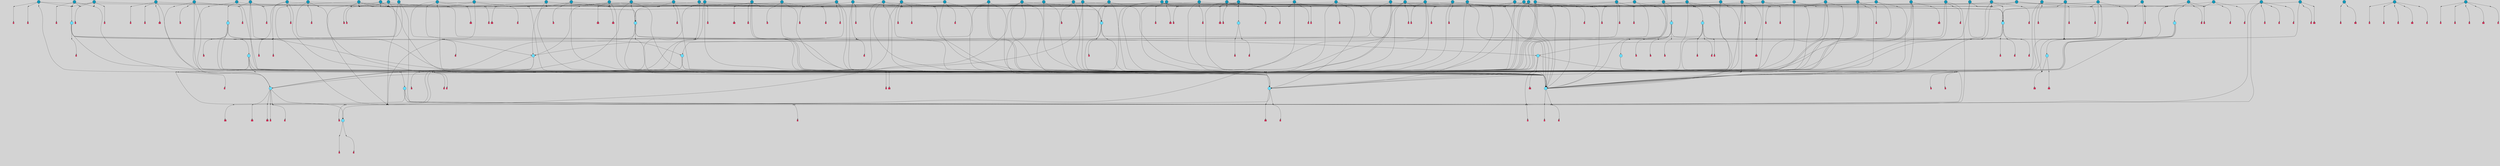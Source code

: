 // File exported with GEGELATI v1.3.1
// On the 2024-04-08 17:50:23
// With the File::TPGGraphDotExporter
digraph{
	graph[pad = "0.212, 0.055" bgcolor = lightgray]
	node[shape=circle style = filled label = ""]
		T3 [fillcolor="#66ddff"]
		T4 [fillcolor="#66ddff"]
		T7 [fillcolor="#66ddff"]
		T9 [fillcolor="#1199bb"]
		T11 [fillcolor="#66ddff"]
		T24 [fillcolor="#66ddff"]
		T54 [fillcolor="#66ddff"]
		T129 [fillcolor="#1199bb"]
		T164 [fillcolor="#66ddff"]
		T207 [fillcolor="#66ddff"]
		T250 [fillcolor="#66ddff"]
		T264 [fillcolor="#1199bb"]
		T311 [fillcolor="#66ddff"]
		T317 [fillcolor="#66ddff"]
		T318 [fillcolor="#1199bb"]
		T344 [fillcolor="#1199bb"]
		T365 [fillcolor="#66ddff"]
		T455 [fillcolor="#66ddff"]
		T503 [fillcolor="#1199bb"]
		T519 [fillcolor="#1199bb"]
		T542 [fillcolor="#1199bb"]
		T546 [fillcolor="#1199bb"]
		T563 [fillcolor="#1199bb"]
		T567 [fillcolor="#1199bb"]
		T573 [fillcolor="#1199bb"]
		T575 [fillcolor="#1199bb"]
		T593 [fillcolor="#1199bb"]
		T601 [fillcolor="#1199bb"]
		T608 [fillcolor="#1199bb"]
		T630 [fillcolor="#66ddff"]
		T644 [fillcolor="#1199bb"]
		T657 [fillcolor="#1199bb"]
		T321 [fillcolor="#1199bb"]
		T659 [fillcolor="#1199bb"]
		T662 [fillcolor="#66ddff"]
		T663 [fillcolor="#66ddff"]
		T666 [fillcolor="#1199bb"]
		T668 [fillcolor="#66ddff"]
		T679 [fillcolor="#1199bb"]
		T689 [fillcolor="#66ddff"]
		T696 [fillcolor="#1199bb"]
		T697 [fillcolor="#1199bb"]
		T700 [fillcolor="#1199bb"]
		T704 [fillcolor="#1199bb"]
		T709 [fillcolor="#1199bb"]
		T712 [fillcolor="#1199bb"]
		T713 [fillcolor="#1199bb"]
		T714 [fillcolor="#1199bb"]
		T717 [fillcolor="#1199bb"]
		T721 [fillcolor="#1199bb"]
		T722 [fillcolor="#1199bb"]
		T726 [fillcolor="#1199bb"]
		T728 [fillcolor="#1199bb"]
		T731 [fillcolor="#1199bb"]
		T732 [fillcolor="#1199bb"]
		T733 [fillcolor="#1199bb"]
		T737 [fillcolor="#1199bb"]
		T739 [fillcolor="#1199bb"]
		T745 [fillcolor="#1199bb"]
		T749 [fillcolor="#1199bb"]
		T750 [fillcolor="#66ddff"]
		T754 [fillcolor="#1199bb"]
		T755 [fillcolor="#1199bb"]
		T758 [fillcolor="#66ddff"]
		T761 [fillcolor="#1199bb"]
		T762 [fillcolor="#1199bb"]
		T763 [fillcolor="#1199bb"]
		T764 [fillcolor="#1199bb"]
		T770 [fillcolor="#1199bb"]
		T774 [fillcolor="#1199bb"]
		T775 [fillcolor="#1199bb"]
		T776 [fillcolor="#1199bb"]
		T777 [fillcolor="#1199bb"]
		T778 [fillcolor="#1199bb"]
		T781 [fillcolor="#1199bb"]
		T785 [fillcolor="#1199bb"]
		T786 [fillcolor="#1199bb"]
		T787 [fillcolor="#1199bb"]
		T791 [fillcolor="#1199bb"]
		T797 [fillcolor="#1199bb"]
		T798 [fillcolor="#1199bb"]
		T799 [fillcolor="#1199bb"]
		T800 [fillcolor="#1199bb"]
		T801 [fillcolor="#1199bb"]
		T802 [fillcolor="#1199bb"]
		T803 [fillcolor="#1199bb"]
		T804 [fillcolor="#1199bb"]
		T805 [fillcolor="#1199bb"]
		T806 [fillcolor="#1199bb"]
		T807 [fillcolor="#1199bb"]
		T808 [fillcolor="#1199bb"]
		T809 [fillcolor="#1199bb"]
		T810 [fillcolor="#1199bb"]
		T811 [fillcolor="#1199bb"]
		T812 [fillcolor="#1199bb"]
		T813 [fillcolor="#1199bb"]
		T814 [fillcolor="#1199bb"]
		T815 [fillcolor="#1199bb"]
		P10420 [fillcolor="#cccccc" shape=point] //6|
		I10420 [shape=box style=invis label="6|1&2|6#1|7&#92;n10|7&2|0#1|5&#92;n9|4&0|1#2|2&#92;n8|6&0|0#1|0&#92;n"]
		P10420 -> I10420[style=invis]
		A7323 [fillcolor="#ff3366" shape=box margin=0.03 width=0 height=0 label="3"]
		T3 -> P10420 -> A7323
		P10421 [fillcolor="#cccccc" shape=point] //3|
		I10421 [shape=box style=invis label="7|6&2|4#0|2&#92;n10|3&2|7#1|4&#92;n11|6&0|4#0|1&#92;n7|1&0|0#2|6&#92;n7|6&0|3#2|6&#92;n4|0&2|6#0|1&#92;n4|4&2|5#0|2&#92;n4|6&0|4#2|7&#92;n10|0&2|3#1|5&#92;n2|6&0|5#0|2&#92;n1|0&2|3#0|7&#92;n1|6&2|0#0|5&#92;n6|2&0|1#0|7&#92;n9|2&0|3#2|7&#92;n5|3&0|6#0|6&#92;n1|7&2|5#2|3&#92;n8|1&2|7#0|6&#92;n1|0&2|5#2|1&#92;n7|1&2|2#2|5&#92;n7|4&2|6#0|3&#92;n"]
		P10421 -> I10421[style=invis]
		A7324 [fillcolor="#ff3366" shape=box margin=0.03 width=0 height=0 label="4"]
		T3 -> P10421 -> A7324
		P10422 [fillcolor="#cccccc" shape=point] //7|
		I10422 [shape=box style=invis label="0|2&2|4#2|6&#92;n5|3&0|6#0|1&#92;n4|7&2|6#0|5&#92;n7|6&0|7#0|5&#92;n10|7&2|2#1|1&#92;n"]
		P10422 -> I10422[style=invis]
		A7325 [fillcolor="#ff3366" shape=box margin=0.03 width=0 height=0 label="4"]
		T4 -> P10422 -> A7325
		P10423 [fillcolor="#cccccc" shape=point] //0|
		I10423 [shape=box style=invis label="2|5&0|1#0|6&#92;n6|1&2|2#2|7&#92;n8|0&0|3#1|4&#92;n4|3&2|5#2|4&#92;n8|1&2|4#0|0&#92;n6|6&0|1#2|6&#92;n11|7&2|4#2|5&#92;n6|2&2|4#0|2&#92;n8|5&2|4#2|4&#92;n2|1&2|1#2|2&#92;n2|7&2|5#2|6&#92;n9|7&0|5#0|4&#92;n1|2&0|5#2|6&#92;n4|2&2|3#2|7&#92;n3|3&2|1#0|2&#92;n"]
		P10423 -> I10423[style=invis]
		A7326 [fillcolor="#ff3366" shape=box margin=0.03 width=0 height=0 label="5"]
		T4 -> P10423 -> A7326
		P10424 [fillcolor="#cccccc" shape=point] //-3|
		I10424 [shape=box style=invis label="1|6&2|7#0|7&#92;n10|2&0|7#1|3&#92;n9|6&2|7#2|2&#92;n5|3&0|7#0|7&#92;n1|6&2|3#0|0&#92;n2|3&2|3#2|2&#92;n5|1&2|6#0|6&#92;n"]
		P10424 -> I10424[style=invis]
		A7327 [fillcolor="#ff3366" shape=box margin=0.03 width=0 height=0 label="7"]
		T7 -> P10424 -> A7327
		P10425 [fillcolor="#cccccc" shape=point] //5|
		I10425 [shape=box style=invis label="0|5&2|3#0|1&#92;n0|6&2|1#2|4&#92;n6|2&2|6#0|7&#92;n7|4&0|3#0|1&#92;n5|4&0|7#1|6&#92;n9|1&0|5#2|2&#92;n6|3&2|3#1|7&#92;n11|7&2|4#1|6&#92;n2|5&0|1#0|0&#92;n4|7&0|0#0|2&#92;n6|2&0|6#0|0&#92;n2|1&2|6#2|4&#92;n10|0&2|0#1|0&#92;n6|6&2|4#0|6&#92;n"]
		P10425 -> I10425[style=invis]
		A7328 [fillcolor="#ff3366" shape=box margin=0.03 width=0 height=0 label="8"]
		T7 -> P10425 -> A7328
		P10426 [fillcolor="#cccccc" shape=point] //-6|
		I10426 [shape=box style=invis label="11|1&0|7#2|0&#92;n10|4&0|1#1|0&#92;n4|3&2|4#2|1&#92;n0|5&2|0#0|0&#92;n6|1&0|0#0|3&#92;n8|2&2|0#0|4&#92;n11|4&2|0#1|6&#92;n7|0&2|6#2|3&#92;n5|3&2|6#2|0&#92;n2|0&2|0#0|4&#92;n"]
		P10426 -> I10426[style=invis]
		A7329 [fillcolor="#ff3366" shape=box margin=0.03 width=0 height=0 label="9"]
		T9 -> P10426 -> A7329
		P10427 [fillcolor="#cccccc" shape=point] //2|
		I10427 [shape=box style=invis label="6|3&2|7#1|4&#92;n8|6&0|0#2|5&#92;n2|1&0|2#0|3&#92;n8|7&0|6#0|4&#92;n2|1&2|0#0|1&#92;n0|0&2|2#2|3&#92;n6|6&0|7#2|1&#92;n6|1&0|7#2|6&#92;n5|4&2|7#0|4&#92;n0|3&0|4#2|0&#92;n11|0&2|0#2|5&#92;n4|5&2|5#2|4&#92;n5|7&0|6#0|4&#92;n9|7&2|5#0|3&#92;n5|4&2|1#0|3&#92;n5|3&0|1#1|7&#92;n0|4&0|3#2|5&#92;n"]
		P10427 -> I10427[style=invis]
		A7330 [fillcolor="#ff3366" shape=box margin=0.03 width=0 height=0 label="10"]
		T9 -> P10427 -> A7330
		P10428 [fillcolor="#cccccc" shape=point] //6|
		I10428 [shape=box style=invis label="3|0&2|7#2|2&#92;n3|2&0|4#2|5&#92;n5|1&0|2#1|0&#92;n8|7&0|1#2|0&#92;n8|5&0|3#0|6&#92;n0|2&0|2#2|3&#92;n1|5&2|5#0|5&#92;n5|6&0|6#0|7&#92;n6|7&0|0#2|6&#92;n1|2&2|3#0|0&#92;n7|7&2|3#0|4&#92;n0|7&2|7#0|6&#92;n1|0&2|2#2|7&#92;n4|4&0|1#0|0&#92;n"]
		P10428 -> I10428[style=invis]
		A7331 [fillcolor="#ff3366" shape=box margin=0.03 width=0 height=0 label="11"]
		T11 -> P10428 -> A7331
		P10429 [fillcolor="#cccccc" shape=point] //-4|
		I10429 [shape=box style=invis label="4|1&0|4#2|6&#92;n1|2&2|2#2|0&#92;n1|2&2|0#0|6&#92;n8|4&2|3#2|5&#92;n5|5&2|1#1|0&#92;n"]
		P10429 -> I10429[style=invis]
		A7332 [fillcolor="#ff3366" shape=box margin=0.03 width=0 height=0 label="12"]
		T11 -> P10429 -> A7332
		P10430 [fillcolor="#cccccc" shape=point] //-3|
		I10430 [shape=box style=invis label="8|1&2|3#0|5&#92;n0|6&0|5#0|5&#92;n3|7&2|1#0|6&#92;n3|5&0|1#0|0&#92;n9|5&2|0#0|4&#92;n3|5&0|2#0|3&#92;n10|6&2|4#1|0&#92;n9|4&2|7#2|6&#92;n1|7&2|5#2|2&#92;n"]
		P10430 -> I10430[style=invis]
		A7333 [fillcolor="#ff3366" shape=box margin=0.03 width=0 height=0 label="5"]
		T4 -> P10430 -> A7333
		P10431 [fillcolor="#cccccc" shape=point] //1|
		I10431 [shape=box style=invis label="5|1&0|6#2|7&#92;n2|4&0|4#2|2&#92;n0|6&0|5#0|4&#92;n10|6&2|5#1|6&#92;n9|3&0|1#1|7&#92;n10|3&2|2#1|0&#92;n5|0&0|0#2|1&#92;n11|3&2|3#1|5&#92;n10|3&0|1#1|0&#92;n2|4&0|1#0|1&#92;n0|2&0|3#2|4&#92;n9|2&2|1#2|5&#92;n11|7&2|6#2|6&#92;n"]
		P10431 -> I10431[style=invis]
		T24 -> P10431 -> T7
		P10432 [fillcolor="#cccccc" shape=point] //5|
		I10432 [shape=box style=invis label="3|0&2|0#0|1&#92;n3|0&0|7#0|1&#92;n5|3&0|2#2|6&#92;n4|4&2|4#2|6&#92;n11|2&0|7#1|6&#92;n2|7&2|2#2|5&#92;n9|3&2|6#2|7&#92;n7|7&0|0#0|4&#92;n6|1&2|4#2|3&#92;n5|4&2|0#1|6&#92;n1|3&0|7#0|4&#92;n"]
		P10432 -> I10432[style=invis]
		A7334 [fillcolor="#ff3366" shape=box margin=0.03 width=0 height=0 label="7"]
		T24 -> P10432 -> A7334
		P10433 [fillcolor="#cccccc" shape=point] //-2|
		I10433 [shape=box style=invis label="4|1&0|4#0|3&#92;n4|2&0|5#2|0&#92;n5|5&2|6#0|5&#92;n1|4&0|1#0|2&#92;n6|3&2|7#1|5&#92;n0|4&2|0#0|3&#92;n8|5&2|5#1|2&#92;n10|7&2|7#1|1&#92;n3|4&0|0#2|1&#92;n3|6&2|5#2|5&#92;n8|3&0|1#0|7&#92;n10|0&2|7#1|3&#92;n4|1&2|4#0|1&#92;n9|3&2|0#0|4&#92;n3|6&2|0#0|4&#92;n1|2&0|6#2|1&#92;n4|0&2|1#2|2&#92;n"]
		P10433 -> I10433[style=invis]
		A7335 [fillcolor="#ff3366" shape=box margin=0.03 width=0 height=0 label="14"]
		T24 -> P10433 -> A7335
		P10434 [fillcolor="#cccccc" shape=point] //8|
		I10434 [shape=box style=invis label="9|0&0|1#2|0&#92;n10|1&2|5#1|4&#92;n8|2&2|6#0|4&#92;n2|4&2|5#2|3&#92;n4|2&2|2#0|2&#92;n7|5&0|2#0|0&#92;n8|2&2|1#1|3&#92;n8|7&0|7#2|1&#92;n1|1&0|0#0|7&#92;n5|6&2|5#1|0&#92;n6|6&2|5#0|0&#92;n11|4&0|3#2|6&#92;n4|2&2|4#0|7&#92;n5|6&0|1#2|0&#92;n11|3&0|2#0|7&#92;n"]
		P10434 -> I10434[style=invis]
		A7336 [fillcolor="#ff3366" shape=box margin=0.03 width=0 height=0 label="6"]
		T54 -> P10434 -> A7336
		T54 -> P10432
		P10435 [fillcolor="#cccccc" shape=point] //-10|
		I10435 [shape=box style=invis label="3|6&0|0#0|4&#92;n4|1&2|4#0|1&#92;n5|1&0|1#0|4&#92;n5|5&2|6#0|5&#92;n6|5&0|6#0|3&#92;n11|1&2|0#0|1&#92;n0|7&2|0#0|3&#92;n1|2&0|6#0|1&#92;n8|0&0|4#2|0&#92;n0|4&0|7#2|7&#92;n7|0&2|7#1|3&#92;n3|1&0|5#2|5&#92;n5|1&0|4#0|3&#92;n2|2&0|2#0|0&#92;n8|3&0|1#0|7&#92;n3|0&0|3#0|5&#92;n7|2&0|5#2|0&#92;n6|3&2|7#1|5&#92;n4|7&2|7#2|1&#92;n"]
		P10435 -> I10435[style=invis]
		A7337 [fillcolor="#ff3366" shape=box margin=0.03 width=0 height=0 label="14"]
		T54 -> P10435 -> A7337
		T54 -> P10425
		T129 -> P10434
		T129 -> P10432
		P10436 [fillcolor="#cccccc" shape=point] //10|
		I10436 [shape=box style=invis label="4|5&2|7#2|1&#92;n1|7&2|3#0|6&#92;n3|5&2|2#0|3&#92;n10|3&0|7#1|4&#92;n7|1&0|4#2|6&#92;n10|2&0|3#1|7&#92;n9|5&2|0#0|4&#92;n4|0&0|3#2|7&#92;n11|4&2|6#1|2&#92;n5|4&2|7#0|2&#92;n2|6&2|4#0|0&#92;n6|5&0|7#2|1&#92;n5|3&2|3#1|6&#92;n10|7&2|0#1|2&#92;n"]
		P10436 -> I10436[style=invis]
		A7338 [fillcolor="#ff3366" shape=box margin=0.03 width=0 height=0 label="5"]
		T129 -> P10436 -> A7338
		P10437 [fillcolor="#cccccc" shape=point] //5|
		I10437 [shape=box style=invis label="9|4&2|3#1|3&#92;n0|4&2|4#0|5&#92;n6|1&2|6#2|5&#92;n4|0&0|5#2|0&#92;n"]
		P10437 -> I10437[style=invis]
		A7339 [fillcolor="#ff3366" shape=box margin=0.03 width=0 height=0 label="7"]
		T129 -> P10437 -> A7339
		P10438 [fillcolor="#cccccc" shape=point] //6|
		I10438 [shape=box style=invis label="9|4&2|7#0|6&#92;n8|4&0|1#1|0&#92;n1|3&0|0#2|1&#92;n2|4&0|6#2|2&#92;n5|1&2|5#0|7&#92;n3|0&0|3#2|6&#92;n2|2&2|6#0|2&#92;n8|4&0|4#2|2&#92;n5|1&2|4#0|3&#92;n9|4&0|6#0|6&#92;n5|0&2|2#1|5&#92;n11|7&0|0#1|1&#92;n0|4&0|3#0|3&#92;n7|7&2|4#2|5&#92;n1|5&0|1#2|1&#92;n"]
		P10438 -> I10438[style=invis]
		A7340 [fillcolor="#ff3366" shape=box margin=0.03 width=0 height=0 label="1"]
		T129 -> P10438 -> A7340
		T164 -> P10423
		P10439 [fillcolor="#cccccc" shape=point] //-1|
		I10439 [shape=box style=invis label="6|4&0|4#2|4&#92;n4|5&2|5#2|4&#92;n9|7&2|5#0|3&#92;n3|7&2|6#0|6&#92;n8|7&0|6#0|4&#92;n2|1&2|0#0|1&#92;n8|6&0|0#2|5&#92;n2|1&0|2#0|3&#92;n6|1&0|7#2|6&#92;n6|3&0|1#1|6&#92;n5|4&2|7#0|4&#92;n0|7&0|4#2|0&#92;n11|0&2|0#2|5&#92;n3|7&2|0#2|7&#92;n8|3&2|7#1|4&#92;n5|7&0|6#0|4&#92;n0|0&2|3#2|3&#92;n5|4&2|1#0|3&#92;n0|4&0|3#2|5&#92;n"]
		P10439 -> I10439[style=invis]
		A7341 [fillcolor="#ff3366" shape=box margin=0.03 width=0 height=0 label="10"]
		T164 -> P10439 -> A7341
		P10440 [fillcolor="#cccccc" shape=point] //-7|
		I10440 [shape=box style=invis label="6|1&0|2#0|3&#92;n1|2&0|1#2|0&#92;n10|3&2|2#1|1&#92;n0|1&0|2#0|7&#92;n4|6&2|7#2|4&#92;n6|0&2|7#0|6&#92;n"]
		P10440 -> I10440[style=invis]
		A7342 [fillcolor="#ff3366" shape=box margin=0.03 width=0 height=0 label="7"]
		T164 -> P10440 -> A7342
		P10441 [fillcolor="#cccccc" shape=point] //-6|
		I10441 [shape=box style=invis label="11|7&0|1#0|6&#92;n3|5&0|1#0|3&#92;n1|5&0|5#0|6&#92;n1|7&2|5#2|2&#92;n0|0&0|2#2|2&#92;n4|4&0|1#0|5&#92;n6|4&2|2#0|2&#92;n0|6&2|5#0|5&#92;n0|3&2|2#2|6&#92;n"]
		P10441 -> I10441[style=invis]
		A7343 [fillcolor="#ff3366" shape=box margin=0.03 width=0 height=0 label="5"]
		T164 -> P10441 -> A7343
		P10442 [fillcolor="#cccccc" shape=point] //4|
		I10442 [shape=box style=invis label="4|3&0|6#0|3&#92;n5|7&2|3#2|2&#92;n5|6&0|7#1|2&#92;n1|4&2|6#0|3&#92;n8|4&2|1#2|5&#92;n9|5&2|4#1|4&#92;n2|4&0|5#0|7&#92;n10|0&0|6#1|3&#92;n3|0&0|6#0|2&#92;n2|7&2|7#2|6&#92;n5|2&0|5#1|5&#92;n10|4&2|5#1|7&#92;n4|0&0|4#2|4&#92;n11|1&0|4#2|6&#92;n10|6&2|0#1|4&#92;n9|7&0|3#1|4&#92;n4|5&2|7#0|6&#92;n11|5&2|6#2|3&#92;n0|3&0|5#0|1&#92;n"]
		P10442 -> I10442[style=invis]
		A7344 [fillcolor="#ff3366" shape=box margin=0.03 width=0 height=0 label="13"]
		T164 -> P10442 -> A7344
		P10443 [fillcolor="#cccccc" shape=point] //7|
		I10443 [shape=box style=invis label="7|0&2|1#2|0&#92;n9|7&2|1#1|7&#92;n8|2&0|1#1|0&#92;n6|6&0|2#1|1&#92;n2|2&0|5#0|0&#92;n5|7&0|0#2|1&#92;n5|1&2|5#1|5&#92;n4|7&2|4#2|3&#92;n10|5&2|2#1|5&#92;n1|3&2|2#2|0&#92;n10|2&2|6#1|5&#92;n"]
		P10443 -> I10443[style=invis]
		A7345 [fillcolor="#ff3366" shape=box margin=0.03 width=0 height=0 label="1"]
		T207 -> P10443 -> A7345
		P10444 [fillcolor="#cccccc" shape=point] //-3|
		I10444 [shape=box style=invis label="3|7&0|0#0|2&#92;n11|5&0|1#1|1&#92;n4|1&0|6#2|6&#92;n4|0&0|1#0|5&#92;n"]
		P10444 -> I10444[style=invis]
		T207 -> P10444 -> T24
		P10445 [fillcolor="#cccccc" shape=point] //5|
		I10445 [shape=box style=invis label="8|1&2|6#0|6&#92;n3|0&0|7#0|1&#92;n11|3&0|2#2|6&#92;n4|4&2|4#2|6&#92;n11|2&0|7#1|6&#92;n2|7&2|2#2|5&#92;n7|7&0|0#0|4&#92;n6|1&2|4#2|3&#92;n5|4&2|0#1|6&#92;n3|0&2|0#0|1&#92;n1|3&0|7#0|4&#92;n"]
		P10445 -> I10445[style=invis]
		A7346 [fillcolor="#ff3366" shape=box margin=0.03 width=0 height=0 label="7"]
		T207 -> P10445 -> A7346
		P10446 [fillcolor="#cccccc" shape=point] //5|
		I10446 [shape=box style=invis label="10|4&2|6#1|2&#92;n8|4&0|1#1|0&#92;n0|4&2|6#0|0&#92;n8|4&2|5#2|1&#92;n7|5&2|5#1|0&#92;n3|6&0|6#2|2&#92;n1|7&0|7#0|5&#92;n2|0&0|7#2|4&#92;n9|4&2|6#2|7&#92;n2|6&2|2#0|0&#92;n11|7&2|7#0|7&#92;n5|5&0|0#0|1&#92;n10|1&0|0#1|0&#92;n7|3&0|1#2|5&#92;n9|2&2|7#1|5&#92;n9|0&2|5#1|2&#92;n1|6&2|4#2|2&#92;n3|3&2|2#0|7&#92;n1|6&2|0#0|0&#92;n6|4&2|6#1|0&#92;n"]
		P10446 -> I10446[style=invis]
		A7347 [fillcolor="#ff3366" shape=box margin=0.03 width=0 height=0 label="1"]
		T207 -> P10446 -> A7347
		P10447 [fillcolor="#cccccc" shape=point] //7|
		I10447 [shape=box style=invis label="6|1&2|6#2|7&#92;n7|0&2|4#2|3&#92;n3|3&0|7#0|6&#92;n5|4&0|2#2|4&#92;n8|5&2|6#2|7&#92;n0|0&2|3#0|3&#92;n5|4&2|4#2|6&#92;n"]
		P10447 -> I10447[style=invis]
		T207 -> P10447 -> T4
		P10448 [fillcolor="#cccccc" shape=point] //8|
		I10448 [shape=box style=invis label="5|4&2|1#1|0&#92;n3|0&0|3#2|0&#92;n3|7&2|2#0|6&#92;n6|6&0|2#2|4&#92;n0|0&0|2#0|6&#92;n"]
		P10448 -> I10448[style=invis]
		T250 -> P10448 -> T164
		P10449 [fillcolor="#cccccc" shape=point] //5|
		I10449 [shape=box style=invis label="3|0&2|0#2|1&#92;n3|0&0|7#0|1&#92;n5|3&0|2#2|6&#92;n4|4&2|4#2|6&#92;n5|4&2|0#1|6&#92;n2|7&2|2#2|5&#92;n1|3&0|7#0|4&#92;n11|6&2|2#0|7&#92;n7|7&0|0#0|4&#92;n6|1&2|4#2|3&#92;n11|0&0|7#1|6&#92;n9|3&2|6#2|7&#92;n"]
		P10449 -> I10449[style=invis]
		A7348 [fillcolor="#ff3366" shape=box margin=0.03 width=0 height=0 label="7"]
		T250 -> P10449 -> A7348
		P10450 [fillcolor="#cccccc" shape=point] //7|
		I10450 [shape=box style=invis label="7|4&2|7#0|4&#92;n4|6&0|1#2|5&#92;n2|1&2|3#0|0&#92;n4|3&2|0#0|1&#92;n0|0&2|7#2|7&#92;n7|7&0|5#2|3&#92;n5|0&2|1#2|2&#92;n10|0&0|4#1|2&#92;n4|4&0|7#0|0&#92;n6|7&0|2#0|1&#92;n1|4&2|5#0|4&#92;n"]
		P10450 -> I10450[style=invis]
		A7349 [fillcolor="#ff3366" shape=box margin=0.03 width=0 height=0 label="0"]
		T250 -> P10450 -> A7349
		T250 -> P10432
		P10451 [fillcolor="#cccccc" shape=point] //10|
		I10451 [shape=box style=invis label="6|1&2|4#2|3&#92;n3|0&0|7#0|1&#92;n5|3&0|2#2|6&#92;n4|4&0|4#2|6&#92;n5|4&2|0#1|6&#92;n10|5&0|6#1|5&#92;n2|5&2|1#2|2&#92;n1|3&0|7#0|4&#92;n3|0&2|0#0|1&#92;n11|2&0|5#1|6&#92;n9|3&2|6#2|7&#92;n7|7&0|0#0|4&#92;n"]
		P10451 -> I10451[style=invis]
		A7350 [fillcolor="#ff3366" shape=box margin=0.03 width=0 height=0 label="7"]
		T250 -> P10451 -> A7350
		P10452 [fillcolor="#cccccc" shape=point] //-2|
		I10452 [shape=box style=invis label="11|7&2|0#1|7&#92;n4|3&0|1#2|5&#92;n0|4&2|4#2|7&#92;n1|6&0|0#0|4&#92;n4|0&0|0#0|5&#92;n0|6&2|3#2|0&#92;n9|6&2|5#1|3&#92;n0|7&2|1#2|5&#92;n4|4&0|5#0|1&#92;n10|4&0|0#1|0&#92;n"]
		P10452 -> I10452[style=invis]
		A7351 [fillcolor="#ff3366" shape=box margin=0.03 width=0 height=0 label="12"]
		T264 -> P10452 -> A7351
		P10453 [fillcolor="#cccccc" shape=point] //-3|
		I10453 [shape=box style=invis label="7|2&2|4#0|2&#92;n4|1&2|6#0|1&#92;n11|6&0|4#0|1&#92;n7|1&0|0#2|6&#92;n6|2&0|1#0|7&#92;n10|3&2|7#1|4&#92;n3|5&2|3#0|1&#92;n4|4&2|5#0|2&#92;n4|6&0|4#2|7&#92;n2|5&0|5#0|2&#92;n10|0&2|3#1|4&#92;n0|1&2|7#0|6&#92;n7|6&0|3#2|6&#92;n1|3&0|6#2|0&#92;n5|3&0|6#0|6&#92;n1|4&2|5#2|3&#92;n1|6&2|0#0|5&#92;n9|2&0|3#2|7&#92;n7|1&2|2#2|5&#92;n"]
		P10453 -> I10453[style=invis]
		T264 -> P10453 -> T207
		P10454 [fillcolor="#cccccc" shape=point] //2|
		I10454 [shape=box style=invis label="4|1&0|4#2|6&#92;n5|5&2|1#1|0&#92;n1|0&2|0#0|6&#92;n8|4&2|3#2|5&#92;n"]
		P10454 -> I10454[style=invis]
		T264 -> P10454 -> T11
		P10455 [fillcolor="#cccccc" shape=point] //2|
		I10455 [shape=box style=invis label="11|0&2|3#0|7&#92;n10|4&2|5#1|6&#92;n4|7&0|2#2|3&#92;n6|0&2|6#0|6&#92;n9|0&0|7#0|5&#92;n7|2&2|4#1|2&#92;n5|1&2|6#2|7&#92;n"]
		P10455 -> I10455[style=invis]
		T311 -> P10455 -> T7
		P10456 [fillcolor="#cccccc" shape=point] //5|
		I10456 [shape=box style=invis label="5|4&2|0#1|6&#92;n3|0&0|7#0|1&#92;n5|3&0|2#2|6&#92;n11|2&0|7#1|6&#92;n2|7&2|2#2|5&#92;n9|3&2|6#2|7&#92;n7|7&0|0#0|4&#92;n6|1&2|4#2|3&#92;n3|0&2|0#0|1&#92;n1|3&2|7#0|4&#92;n"]
		P10456 -> I10456[style=invis]
		A7352 [fillcolor="#ff3366" shape=box margin=0.03 width=0 height=0 label="7"]
		T311 -> P10456 -> A7352
		T311 -> P10452
		P10457 [fillcolor="#cccccc" shape=point] //-1|
		I10457 [shape=box style=invis label="1|7&2|1#0|6&#92;n8|1&2|3#0|5&#92;n10|6&2|7#1|0&#92;n1|7&2|5#0|2&#92;n0|3&0|3#2|2&#92;n3|5&0|1#0|0&#92;n3|5&0|2#0|3&#92;n1|5&2|0#0|4&#92;n5|7&2|2#2|5&#92;n4|0&2|3#0|3&#92;n"]
		P10457 -> I10457[style=invis]
		T311 -> P10457 -> T3
		P10458 [fillcolor="#cccccc" shape=point] //2|
		I10458 [shape=box style=invis label="4|1&0|5#0|1&#92;n6|4&0|7#2|4&#92;n10|5&2|6#1|4&#92;n9|2&0|4#2|3&#92;n6|2&2|3#1|7&#92;n8|1&0|2#0|3&#92;n4|0&2|0#0|1&#92;n"]
		P10458 -> I10458[style=invis]
		T311 -> P10458 -> T54
		P10459 [fillcolor="#cccccc" shape=point] //7|
		I10459 [shape=box style=invis label="9|6&2|6#1|3&#92;n9|7&2|0#1|7&#92;n3|0&2|0#0|0&#92;n1|6&0|0#0|4&#92;n7|4&0|3#0|1&#92;n"]
		P10459 -> I10459[style=invis]
		A7353 [fillcolor="#ff3366" shape=box margin=0.03 width=0 height=0 label="12"]
		T318 -> P10459 -> A7353
		P10460 [fillcolor="#cccccc" shape=point] //-9|
		I10460 [shape=box style=invis label="7|1&0|0#2|6&#92;n1|6&0|4#2|7&#92;n7|6&2|4#0|2&#92;n10|7&2|1#1|3&#92;n7|6&0|3#2|6&#92;n4|0&2|2#2|1&#92;n1|0&0|5#2|3&#92;n6|1&2|6#1|1&#92;n7|4&2|6#1|0&#92;n9|5&0|1#0|2&#92;n9|2&0|3#0|7&#92;n6|0&2|7#0|6&#92;n10|5&2|3#1|5&#92;n10|0&2|7#1|4&#92;n1|0&2|3#0|7&#92;n5|2&0|6#0|6&#92;n2|6&0|1#0|2&#92;n7|4&2|5#0|3&#92;n3|6&2|4#0|5&#92;n1|6&2|0#0|5&#92;n"]
		P10460 -> I10460[style=invis]
		A7354 [fillcolor="#ff3366" shape=box margin=0.03 width=0 height=0 label="4"]
		T318 -> P10460 -> A7354
		P10461 [fillcolor="#cccccc" shape=point] //-7|
		I10461 [shape=box style=invis label="9|1&2|7#2|1&#92;n7|0&2|0#2|7&#92;n2|3&2|3#2|2&#92;n8|5&2|1#0|3&#92;n5|5&0|7#0|1&#92;n1|6&2|7#0|7&#92;n10|2&0|7#1|3&#92;n6|4&2|2#2|4&#92;n0|6&2|5#0|2&#92;n"]
		P10461 -> I10461[style=invis]
		A7355 [fillcolor="#ff3366" shape=box margin=0.03 width=0 height=0 label="7"]
		T318 -> P10461 -> A7355
		P10462 [fillcolor="#cccccc" shape=point] //3|
		I10462 [shape=box style=invis label="7|6&2|4#0|2&#92;n10|3&2|7#1|4&#92;n11|6&0|4#0|1&#92;n7|1&0|0#2|6&#92;n7|6&0|3#2|6&#92;n4|0&2|6#0|1&#92;n4|4&2|5#0|2&#92;n4|6&0|4#2|7&#92;n10|0&2|3#1|5&#92;n2|6&0|5#0|2&#92;n1|0&2|3#0|7&#92;n1|6&2|0#0|5&#92;n6|2&0|1#0|7&#92;n9|2&0|3#2|7&#92;n5|3&0|6#0|6&#92;n1|7&2|5#2|3&#92;n8|1&2|7#0|6&#92;n1|0&2|5#2|1&#92;n7|1&2|2#2|5&#92;n7|4&2|6#0|3&#92;n"]
		P10462 -> I10462[style=invis]
		A7356 [fillcolor="#ff3366" shape=box margin=0.03 width=0 height=0 label="4"]
		T317 -> P10462 -> A7356
		P10463 [fillcolor="#cccccc" shape=point] //6|
		I10463 [shape=box style=invis label="6|1&2|6#1|7&#92;n10|7&2|0#1|5&#92;n9|4&0|1#2|2&#92;n8|6&0|0#1|0&#92;n"]
		P10463 -> I10463[style=invis]
		A7357 [fillcolor="#ff3366" shape=box margin=0.03 width=0 height=0 label="3"]
		T317 -> P10463 -> A7357
		P10464 [fillcolor="#cccccc" shape=point] //-9|
		I10464 [shape=box style=invis label="11|5&0|0#2|6&#92;n8|5&2|3#2|1&#92;n7|1&0|6#1|3&#92;n11|4&0|2#0|1&#92;n9|0&2|7#1|6&#92;n10|1&0|3#1|6&#92;n0|3&0|4#2|5&#92;n5|7&2|3#1|6&#92;n2|0&2|1#0|7&#92;n"]
		P10464 -> I10464[style=invis]
		A7358 [fillcolor="#ff3366" shape=box margin=0.03 width=0 height=0 label="2"]
		T318 -> P10464 -> A7358
		P10465 [fillcolor="#cccccc" shape=point] //-1|
		I10465 [shape=box style=invis label="1|7&2|1#0|6&#92;n8|1&2|3#0|5&#92;n10|6&2|7#1|0&#92;n1|7&2|5#0|2&#92;n0|3&0|3#2|2&#92;n3|5&0|1#0|0&#92;n3|5&0|2#0|3&#92;n1|5&2|0#0|4&#92;n5|7&2|2#2|5&#92;n4|0&2|3#0|3&#92;n"]
		P10465 -> I10465[style=invis]
		T318 -> P10465 -> T317
		P10466 [fillcolor="#cccccc" shape=point] //-4|
		I10466 [shape=box style=invis label="7|2&2|4#0|2&#92;n4|1&2|6#0|1&#92;n0|1&2|7#0|6&#92;n6|2&0|1#0|7&#92;n10|3&2|7#1|4&#92;n3|5&2|3#0|1&#92;n4|4&2|5#0|2&#92;n4|6&0|4#2|7&#92;n2|5&0|5#0|2&#92;n10|0&2|3#1|4&#92;n11|6&0|4#0|1&#92;n7|6&0|3#2|6&#92;n1|3&0|6#2|0&#92;n5|3&0|6#0|6&#92;n1|4&2|5#2|3&#92;n1|1&2|0#0|5&#92;n9|2&0|3#2|7&#92;n7|1&2|2#2|5&#92;n"]
		P10466 -> I10466[style=invis]
		T344 -> P10466 -> T207
		T344 -> P10454
		T344 -> P10454
		P10467 [fillcolor="#cccccc" shape=point] //2|
		I10467 [shape=box style=invis label="11|2&2|1#2|2&#92;n0|1&0|0#0|6&#92;n9|2&0|4#2|2&#92;n9|7&2|0#0|0&#92;n4|5&0|6#2|7&#92;n6|7&0|2#0|1&#92;n5|6&0|2#1|0&#92;n11|6&2|1#2|1&#92;n11|0&0|0#2|3&#92;n8|4&0|7#1|1&#92;n11|3&0|7#1|6&#92;n9|2&2|1#2|5&#92;n11|7&0|2#0|2&#92;n"]
		P10467 -> I10467[style=invis]
		T365 -> P10467 -> T3
		P10468 [fillcolor="#cccccc" shape=point] //4|
		I10468 [shape=box style=invis label="7|1&0|6#0|1&#92;n6|7&2|7#1|7&#92;n10|1&2|1#1|1&#92;n9|6&2|2#1|4&#92;n4|7&0|4#2|2&#92;n9|6&0|5#1|1&#92;n10|0&2|6#1|6&#92;n5|1&0|1#2|3&#92;n10|1&0|5#1|0&#92;n3|4&2|3#0|0&#92;n8|2&0|5#2|4&#92;n1|6&2|0#0|0&#92;n2|3&0|1#2|6&#92;n5|2&2|2#1|6&#92;n2|2&0|1#2|1&#92;n3|1&2|7#0|3&#92;n6|7&2|3#0|4&#92;n"]
		P10468 -> I10468[style=invis]
		A7359 [fillcolor="#ff3366" shape=box margin=0.03 width=0 height=0 label="10"]
		T365 -> P10468 -> A7359
		P10469 [fillcolor="#cccccc" shape=point] //3|
		I10469 [shape=box style=invis label="4|7&0|7#2|7&#92;n11|5&2|6#0|2&#92;n5|5&2|6#2|0&#92;n3|2&0|6#0|3&#92;n10|2&2|5#1|5&#92;n9|4&2|3#1|5&#92;n2|5&2|7#2|4&#92;n11|3&2|5#1|0&#92;n7|0&0|7#2|1&#92;n1|2&0|5#0|1&#92;n"]
		P10469 -> I10469[style=invis]
		A7360 [fillcolor="#ff3366" shape=box margin=0.03 width=0 height=0 label="5"]
		T365 -> P10469 -> A7360
		P10470 [fillcolor="#cccccc" shape=point] //2|
		I10470 [shape=box style=invis label="9|0&0|7#0|5&#92;n10|4&2|5#1|6&#92;n4|7&0|2#2|3&#92;n6|0&2|6#0|6&#92;n11|0&2|3#0|7&#92;n7|0&2|4#1|2&#92;n6|3&2|6#2|1&#92;n5|1&2|6#2|7&#92;n"]
		P10470 -> I10470[style=invis]
		T455 -> P10470 -> T7
		T455 -> P10458
		P10471 [fillcolor="#cccccc" shape=point] //4|
		I10471 [shape=box style=invis label="6|0&2|6#0|7&#92;n11|2&0|3#1|2&#92;n11|3&0|7#1|5&#92;n10|4&2|6#1|6&#92;n1|0&2|7#0|6&#92;n4|4&2|6#0|2&#92;n4|7&0|2#2|3&#92;n1|7&0|4#2|3&#92;n9|0&0|7#0|0&#92;n"]
		P10471 -> I10471[style=invis]
		T455 -> P10471 -> T7
		P10472 [fillcolor="#cccccc" shape=point] //-3|
		I10472 [shape=box style=invis label="6|1&0|5#0|3&#92;n10|0&2|7#1|6&#92;n0|1&0|2#0|7&#92;n6|2&0|3#2|7&#92;n4|6&2|7#2|4&#92;n"]
		P10472 -> I10472[style=invis]
		A7361 [fillcolor="#ff3366" shape=box margin=0.03 width=0 height=0 label="7"]
		T455 -> P10472 -> A7361
		P10473 [fillcolor="#cccccc" shape=point] //7|
		I10473 [shape=box style=invis label="10|5&0|6#1|7&#92;n4|3&2|6#0|3&#92;n8|4&0|6#1|2&#92;n3|0&2|0#2|3&#92;n5|6&2|3#0|4&#92;n0|7&2|1#0|5&#92;n8|7&2|2#2|5&#92;n9|1&0|0#1|0&#92;n10|1&2|1#1|4&#92;n3|3&2|7#0|4&#92;n5|2&2|3#0|4&#92;n2|0&2|6#2|2&#92;n1|7&0|1#0|7&#92;n"]
		P10473 -> I10473[style=invis]
		T455 -> P10473 -> T365
		P10474 [fillcolor="#cccccc" shape=point] //-1|
		I10474 [shape=box style=invis label="6|5&2|4#1|4&#92;n0|7&2|6#2|1&#92;n3|5&0|7#2|7&#92;n1|7&0|7#0|4&#92;n1|0&2|0#0|0&#92;n2|1&2|4#0|4&#92;n"]
		P10474 -> I10474[style=invis]
		T503 -> P10474 -> T7
		P10475 [fillcolor="#cccccc" shape=point] //8|
		I10475 [shape=box style=invis label="10|3&2|2#1|5&#92;n6|3&0|7#1|3&#92;n0|0&2|0#0|4&#92;n4|0&2|0#0|7&#92;n4|5&0|4#2|2&#92;n0|6&2|0#2|0&#92;n10|3&0|1#1|0&#92;n1|3&2|7#2|2&#92;n8|2&2|0#0|4&#92;n3|7&0|0#0|5&#92;n11|2&0|3#1|4&#92;n6|5&0|1#1|6&#92;n5|0&0|7#0|0&#92;n6|4&2|0#1|6&#92;n"]
		P10475 -> I10475[style=invis]
		A7362 [fillcolor="#ff3366" shape=box margin=0.03 width=0 height=0 label="9"]
		T503 -> P10475 -> A7362
		T503 -> P10467
		P10476 [fillcolor="#cccccc" shape=point] //10|
		I10476 [shape=box style=invis label="6|2&2|2#0|7&#92;n6|1&0|3#2|5&#92;n2|5&2|2#2|5&#92;n9|6&2|0#0|6&#92;n5|5&0|2#2|6&#92;n6|1&2|7#2|3&#92;n9|3&2|6#1|7&#92;n10|0&2|7#1|2&#92;n2|6&2|4#0|7&#92;n3|2&2|2#2|7&#92;n5|4&2|0#2|5&#92;n7|0&2|4#0|1&#92;n"]
		P10476 -> I10476[style=invis]
		A7363 [fillcolor="#ff3366" shape=box margin=0.03 width=0 height=0 label="7"]
		T503 -> P10476 -> A7363
		P10477 [fillcolor="#cccccc" shape=point] //1|
		I10477 [shape=box style=invis label="8|2&2|6#1|6&#92;n10|3&0|6#1|5&#92;n0|3&0|7#2|0&#92;n6|2&2|7#0|4&#92;n2|3&2|4#0|2&#92;n7|0&2|3#1|6&#92;n2|6&2|5#2|5&#92;n1|5&0|5#0|4&#92;n0|0&2|2#0|6&#92;n9|2&0|7#0|1&#92;n9|5&2|5#2|5&#92;n0|1&0|4#2|3&#92;n7|4&0|0#2|5&#92;n6|6&2|0#2|3&#92;n0|6&0|1#0|7&#92;n2|7&2|3#2|6&#92;n10|6&2|3#1|3&#92;n9|6&2|5#1|2&#92;n6|3&0|2#0|7&#92;n"]
		P10477 -> I10477[style=invis]
		T503 -> P10477 -> T455
		P10478 [fillcolor="#cccccc" shape=point] //1|
		I10478 [shape=box style=invis label="7|1&0|6#0|1&#92;n6|7&2|7#1|7&#92;n10|1&2|1#1|1&#92;n9|6&2|2#1|4&#92;n4|7&0|4#2|2&#92;n9|6&0|5#1|1&#92;n10|0&2|6#1|6&#92;n5|1&0|1#2|3&#92;n10|1&0|5#1|0&#92;n9|0&0|0#0|1&#92;n3|4&2|3#0|0&#92;n5|2&2|2#1|6&#92;n1|6&2|0#0|0&#92;n2|3&0|0#2|6&#92;n8|2&0|5#2|4&#92;n2|2&0|1#2|1&#92;n3|1&2|7#0|3&#92;n6|7&2|3#0|4&#92;n"]
		P10478 -> I10478[style=invis]
		A7364 [fillcolor="#ff3366" shape=box margin=0.03 width=0 height=0 label="10"]
		T519 -> P10478 -> A7364
		P10479 [fillcolor="#cccccc" shape=point] //-9|
		I10479 [shape=box style=invis label="2|0&2|0#2|1&#92;n4|4&2|4#2|6&#92;n9|1&0|3#1|7&#92;n5|3&0|2#2|6&#92;n2|7&2|2#2|5&#92;n5|4&2|0#1|6&#92;n3|0&0|7#0|1&#92;n1|3&0|7#0|4&#92;n11|6&2|2#0|7&#92;n7|7&0|0#0|4&#92;n11|0&0|7#1|6&#92;n9|3&2|6#2|7&#92;n"]
		P10479 -> I10479[style=invis]
		A7365 [fillcolor="#ff3366" shape=box margin=0.03 width=0 height=0 label="7"]
		T519 -> P10479 -> A7365
		P10480 [fillcolor="#cccccc" shape=point] //-3|
		I10480 [shape=box style=invis label="8|1&2|3#0|5&#92;n0|6&2|5#0|5&#92;n3|3&2|6#0|5&#92;n3|7&2|1#0|6&#92;n9|5&2|0#0|4&#92;n5|0&0|5#0|5&#92;n3|5&0|0#0|0&#92;n10|6&2|4#1|0&#92;n1|7&2|5#2|2&#92;n"]
		P10480 -> I10480[style=invis]
		A7366 [fillcolor="#ff3366" shape=box margin=0.03 width=0 height=0 label="5"]
		T519 -> P10480 -> A7366
		P10481 [fillcolor="#cccccc" shape=point] //3|
		I10481 [shape=box style=invis label="6|1&2|5#0|0&#92;n4|5&0|0#0|4&#92;n0|3&0|4#2|6&#92;n1|4&2|1#0|4&#92;n2|0&2|0#0|6&#92;n1|7&2|4#0|4&#92;n1|0&0|3#0|3&#92;n11|6&2|4#2|4&#92;n"]
		P10481 -> I10481[style=invis]
		T519 -> P10481 -> T4
		T519 -> P10473
		T542 -> P10459
		P10482 [fillcolor="#cccccc" shape=point] //8|
		I10482 [shape=box style=invis label="7|1&0|0#2|6&#92;n1|6&0|4#2|7&#92;n7|6&2|0#0|2&#92;n10|7&2|1#1|3&#92;n7|6&0|3#2|6&#92;n4|0&2|2#2|1&#92;n1|0&0|5#2|3&#92;n6|1&2|6#1|1&#92;n7|4&2|6#1|0&#92;n9|5&0|1#0|2&#92;n7|4&2|5#0|3&#92;n6|0&2|7#0|6&#92;n10|5&2|3#1|5&#92;n10|0&2|7#1|4&#92;n1|0&2|3#0|7&#92;n5|2&0|6#0|6&#92;n2|6&0|1#0|2&#92;n9|2&0|3#0|7&#92;n3|6&2|4#0|5&#92;n1|6&2|0#0|5&#92;n"]
		P10482 -> I10482[style=invis]
		A7367 [fillcolor="#ff3366" shape=box margin=0.03 width=0 height=0 label="4"]
		T542 -> P10482 -> A7367
		P10483 [fillcolor="#cccccc" shape=point] //-8|
		I10483 [shape=box style=invis label="2|1&2|5#2|3&#92;n11|5&2|1#0|3&#92;n5|0&0|7#0|1&#92;n0|1&2|6#0|7&#92;n7|4&2|2#2|4&#92;n0|6&2|5#0|2&#92;n9|2&0|7#1|3&#92;n"]
		P10483 -> I10483[style=invis]
		A7368 [fillcolor="#ff3366" shape=box margin=0.03 width=0 height=0 label="7"]
		T542 -> P10483 -> A7368
		T542 -> P10465
		T542 -> P10473
		P10484 [fillcolor="#cccccc" shape=point] //10|
		I10484 [shape=box style=invis label="7|0&2|4#0|2&#92;n11|5&0|6#2|7&#92;n6|1&2|6#0|6&#92;n8|6&2|0#0|7&#92;n4|0&0|3#2|5&#92;n11|6&2|7#0|1&#92;n1|7&0|7#2|0&#92;n9|3&2|3#2|3&#92;n6|2&0|0#0|7&#92;n"]
		P10484 -> I10484[style=invis]
		T546 -> P10484 -> T7
		T546 -> P10473
		P10485 [fillcolor="#cccccc" shape=point] //7|
		I10485 [shape=box style=invis label="0|3&2|7#2|1&#92;n3|7&0|1#0|3&#92;n3|1&0|3#2|1&#92;n2|5&2|6#0|0&#92;n9|0&2|2#0|7&#92;n5|0&0|0#0|2&#92;n9|4&2|7#2|6&#92;n8|4&2|6#0|2&#92;n9|4&2|1#0|2&#92;n7|4&0|3#2|5&#92;n9|5&2|0#2|4&#92;n11|2&0|3#0|4&#92;n"]
		P10485 -> I10485[style=invis]
		A7369 [fillcolor="#ff3366" shape=box margin=0.03 width=0 height=0 label="5"]
		T546 -> P10485 -> A7369
		P10486 [fillcolor="#cccccc" shape=point] //6|
		I10486 [shape=box style=invis label="5|0&2|3#2|2&#92;n5|6&0|7#1|2&#92;n1|4&2|6#0|3&#92;n10|0&0|6#1|3&#92;n5|2&0|5#1|5&#92;n2|4&0|5#0|7&#92;n4|5&2|7#0|6&#92;n9|7&0|3#1|4&#92;n2|7&2|7#2|6&#92;n9|5&2|4#1|4&#92;n10|4&2|5#1|7&#92;n4|0&0|4#2|4&#92;n11|1&0|4#2|6&#92;n7|0&0|1#0|0&#92;n10|6&2|6#1|4&#92;n10|0&0|6#1|2&#92;n8|4&2|1#2|5&#92;n0|1&0|6#0|7&#92;n"]
		P10486 -> I10486[style=invis]
		A7370 [fillcolor="#ff3366" shape=box margin=0.03 width=0 height=0 label="13"]
		T546 -> P10486 -> A7370
		P10487 [fillcolor="#cccccc" shape=point] //-4|
		I10487 [shape=box style=invis label="1|2&0|0#2|1&#92;n5|1&2|2#2|0&#92;n0|7&0|7#2|1&#92;n10|1&0|6#1|7&#92;n2|4&0|6#0|2&#92;n0|7&2|7#2|3&#92;n2|7&2|1#2|1&#92;n8|7&2|7#1|0&#92;n3|3&2|1#0|5&#92;n4|5&0|3#2|3&#92;n4|4&0|5#2|4&#92;n4|0&2|2#0|1&#92;n1|6&2|4#2|5&#92;n4|0&0|7#2|6&#92;n0|0&2|5#0|5&#92;n"]
		P10487 -> I10487[style=invis]
		A7371 [fillcolor="#ff3366" shape=box margin=0.03 width=0 height=0 label="1"]
		T546 -> P10487 -> A7371
		P10488 [fillcolor="#cccccc" shape=point] //2|
		I10488 [shape=box style=invis label="0|2&2|6#2|6&#92;n7|0&2|7#1|7&#92;n10|7&0|5#1|6&#92;n0|5&2|7#0|4&#92;n3|1&0|1#2|6&#92;n4|7&0|2#0|6&#92;n"]
		P10488 -> I10488[style=invis]
		T563 -> P10488 -> T164
		T563 -> P10473
		P10489 [fillcolor="#cccccc" shape=point] //-3|
		I10489 [shape=box style=invis label="3|0&2|0#0|1&#92;n4|4&2|4#2|6&#92;n5|3&0|2#2|6&#92;n3|0&0|7#0|1&#92;n11|2&0|7#1|6&#92;n2|7&2|2#2|5&#92;n9|0&2|6#2|7&#92;n7|7&0|0#0|4&#92;n6|1&2|4#2|3&#92;n5|4&2|0#1|6&#92;n1|3&0|7#0|4&#92;n"]
		P10489 -> I10489[style=invis]
		A7372 [fillcolor="#ff3366" shape=box margin=0.03 width=0 height=0 label="7"]
		T563 -> P10489 -> A7372
		P10490 [fillcolor="#cccccc" shape=point] //9|
		I10490 [shape=box style=invis label="6|0&0|6#2|0&#92;n7|1&2|5#1|2&#92;n1|6&2|3#0|7&#92;n4|2&0|7#0|1&#92;n"]
		P10490 -> I10490[style=invis]
		A7373 [fillcolor="#ff3366" shape=box margin=0.03 width=0 height=0 label="2"]
		T563 -> P10490 -> A7373
		P10491 [fillcolor="#cccccc" shape=point] //-1|
		I10491 [shape=box style=invis label="0|7&2|6#2|1&#92;n8|3&0|5#2|5&#92;n3|5&0|7#2|7&#92;n2|1&2|4#0|4&#92;n0|5&0|3#2|4&#92;n1|0&0|7#0|4&#92;n6|5&2|4#1|4&#92;n11|7&2|2#2|2&#92;n"]
		P10491 -> I10491[style=invis]
		T567 -> P10491 -> T7
		T567 -> P10473
		P10492 [fillcolor="#cccccc" shape=point] //-6|
		I10492 [shape=box style=invis label="6|3&2|7#1|7&#92;n8|2&0|7#0|0&#92;n10|0&2|4#1|4&#92;n"]
		P10492 -> I10492[style=invis]
		T567 -> P10492 -> T7
		P10493 [fillcolor="#cccccc" shape=point] //9|
		I10493 [shape=box style=invis label="10|3&0|5#1|7&#92;n9|0&2|4#2|2&#92;n"]
		P10493 -> I10493[style=invis]
		A7374 [fillcolor="#ff3366" shape=box margin=0.03 width=0 height=0 label="3"]
		T567 -> P10493 -> A7374
		P10494 [fillcolor="#cccccc" shape=point] //-1|
		I10494 [shape=box style=invis label="11|6&2|2#2|7&#92;n0|7&0|3#2|2&#92;n3|6&0|7#0|5&#92;n6|0&2|0#0|2&#92;n10|3&2|2#1|1&#92;n"]
		P10494 -> I10494[style=invis]
		A7375 [fillcolor="#ff3366" shape=box margin=0.03 width=0 height=0 label="4"]
		T567 -> P10494 -> A7375
		P10495 [fillcolor="#cccccc" shape=point] //4|
		I10495 [shape=box style=invis label="1|7&0|1#0|7&#92;n0|7&2|1#0|5&#92;n8|4&0|6#1|2&#92;n3|0&2|0#2|3&#92;n5|6&2|3#0|4&#92;n4|3&2|6#0|3&#92;n3|3&2|7#0|2&#92;n9|0&0|0#1|0&#92;n5|2&2|3#0|4&#92;n2|0&2|6#2|6&#92;n10|5&0|6#1|7&#92;n"]
		P10495 -> I10495[style=invis]
		T573 -> P10495 -> T365
		P10496 [fillcolor="#cccccc" shape=point] //6|
		I10496 [shape=box style=invis label="6|1&2|6#1|7&#92;n10|7&2|0#1|5&#92;n9|4&0|1#2|2&#92;n8|6&0|0#1|0&#92;n"]
		P10496 -> I10496[style=invis]
		A7376 [fillcolor="#ff3366" shape=box margin=0.03 width=0 height=0 label="3"]
		T573 -> P10496 -> A7376
		P10497 [fillcolor="#cccccc" shape=point] //3|
		I10497 [shape=box style=invis label="11|2&0|3#0|4&#92;n8|1&2|5#0|5&#92;n3|0&2|7#0|7&#92;n8|3&2|1#0|1&#92;n9|0&2|2#0|7&#92;n9|6&0|1#0|2&#92;n2|5&0|6#0|0&#92;n5|0&0|0#0|2&#92;n4|2&0|5#2|3&#92;n9|7&2|7#0|6&#92;n8|7&0|3#2|7&#92;n7|1&2|4#2|5&#92;n9|5&2|0#2|4&#92;n7|2&0|4#1|5&#92;n"]
		P10497 -> I10497[style=invis]
		A7377 [fillcolor="#ff3366" shape=box margin=0.03 width=0 height=0 label="5"]
		T573 -> P10497 -> A7377
		P10498 [fillcolor="#cccccc" shape=point] //-2|
		I10498 [shape=box style=invis label="7|4&0|2#2|6&#92;n5|7&0|5#0|4&#92;n3|0&0|7#2|4&#92;n5|5&0|0#0|7&#92;n11|7&2|2#2|3&#92;n"]
		P10498 -> I10498[style=invis]
		A7378 [fillcolor="#ff3366" shape=box margin=0.03 width=0 height=0 label="3"]
		T573 -> P10498 -> A7378
		T575 -> P10478
		T575 -> P10480
		T575 -> P10481
		T575 -> P10473
		P10499 [fillcolor="#cccccc" shape=point] //-6|
		I10499 [shape=box style=invis label="7|1&0|6#0|1&#92;n6|7&2|7#1|7&#92;n10|5&2|1#1|1&#92;n9|6&2|2#1|4&#92;n3|1&2|7#0|3&#92;n9|6&0|5#1|1&#92;n10|0&2|6#1|6&#92;n5|1&0|1#2|3&#92;n10|1&0|5#1|0&#92;n3|4&2|3#0|0&#92;n8|2&0|5#2|4&#92;n1|6&2|0#0|0&#92;n2|3&0|1#2|6&#92;n5|2&2|2#1|6&#92;n2|2&0|1#2|1&#92;n4|7&0|4#2|2&#92;n6|7&2|3#0|4&#92;n"]
		P10499 -> I10499[style=invis]
		A7379 [fillcolor="#ff3366" shape=box margin=0.03 width=0 height=0 label="10"]
		T575 -> P10499 -> A7379
		T593 -> P10474
		T593 -> P10467
		T593 -> P10476
		P10500 [fillcolor="#cccccc" shape=point] //1|
		I10500 [shape=box style=invis label="8|2&2|6#1|6&#92;n10|3&0|6#1|5&#92;n6|2&2|7#0|4&#92;n2|3&2|4#0|2&#92;n7|0&2|3#1|6&#92;n0|6&0|1#0|7&#92;n1|5&0|5#0|4&#92;n2|6&2|6#0|1&#92;n0|0&0|2#0|6&#92;n9|2&0|7#0|1&#92;n9|5&2|5#2|5&#92;n0|1&0|4#2|3&#92;n7|4&0|0#2|5&#92;n6|6&2|0#2|3&#92;n2|6&2|5#2|5&#92;n2|7&2|3#2|6&#92;n10|6&2|3#1|3&#92;n9|6&2|5#1|2&#92;n6|3&0|2#0|7&#92;n"]
		P10500 -> I10500[style=invis]
		T593 -> P10500 -> T455
		P10501 [fillcolor="#cccccc" shape=point] //-3|
		I10501 [shape=box style=invis label="10|0&2|4#1|1&#92;n8|1&2|3#0|5&#92;n10|6&0|5#1|5&#92;n3|7&0|1#0|6&#92;n3|5&0|1#0|0&#92;n10|6&2|4#1|0&#92;n3|5&0|2#0|3&#92;n1|7&2|5#2|2&#92;n9|4&2|7#2|6&#92;n9|5&2|0#0|4&#92;n2|3&2|2#2|0&#92;n"]
		P10501 -> I10501[style=invis]
		A7380 [fillcolor="#ff3366" shape=box margin=0.03 width=0 height=0 label="5"]
		T593 -> P10501 -> A7380
		P10502 [fillcolor="#cccccc" shape=point] //-4|
		I10502 [shape=box style=invis label="10|6&2|6#1|6&#92;n7|7&2|4#0|2&#92;n4|1&2|6#0|1&#92;n10|3&2|7#1|4&#92;n3|6&0|4#0|5&#92;n2|5&0|5#0|2&#92;n4|6&0|4#0|1&#92;n3|5&2|3#0|1&#92;n4|4&2|5#0|2&#92;n9|2&0|3#2|7&#92;n10|0&2|3#1|4&#92;n7|1&0|0#2|6&#92;n4|6&0|4#2|7&#92;n1|7&0|2#2|4&#92;n1|7&0|6#2|0&#92;n5|3&0|6#0|5&#92;n7|6&0|3#2|6&#92;n1|6&2|0#0|5&#92;n1|4&2|5#2|3&#92;n7|1&2|2#2|5&#92;n"]
		P10502 -> I10502[style=invis]
		T601 -> P10502 -> T207
		T601 -> P10454
		P10503 [fillcolor="#cccccc" shape=point] //3|
		I10503 [shape=box style=invis label="7|2&0|2#2|4&#92;n0|4&0|6#2|7&#92;n9|0&0|1#2|2&#92;n8|6&0|0#1|0&#92;n"]
		P10503 -> I10503[style=invis]
		A7381 [fillcolor="#ff3366" shape=box margin=0.03 width=0 height=0 label="3"]
		T601 -> P10503 -> A7381
		P10504 [fillcolor="#cccccc" shape=point] //5|
		I10504 [shape=box style=invis label="1|6&2|7#0|7&#92;n9|2&2|7#2|3&#92;n10|2&0|7#1|3&#92;n0|0&2|7#2|2&#92;n1|6&2|3#0|0&#92;n2|3&2|3#2|2&#92;n"]
		P10504 -> I10504[style=invis]
		A7382 [fillcolor="#ff3366" shape=box margin=0.03 width=0 height=0 label="7"]
		T608 -> P10504 -> A7382
		P10505 [fillcolor="#cccccc" shape=point] //4|
		I10505 [shape=box style=invis label="11|2&0|3#1|2&#92;n6|0&2|6#0|7&#92;n11|3&0|7#1|5&#92;n10|4&2|6#1|6&#92;n1|0&2|7#0|6&#92;n4|4&2|4#0|2&#92;n4|7&0|2#2|3&#92;n1|7&0|4#2|3&#92;n9|0&0|7#0|0&#92;n"]
		P10505 -> I10505[style=invis]
		T608 -> P10505 -> T207
		T608 -> P10448
		T608 -> P10474
		P10506 [fillcolor="#cccccc" shape=point] //6|
		I10506 [shape=box style=invis label="4|4&0|7#2|7&#92;n10|6&0|1#1|3&#92;n7|5&0|2#0|7&#92;n10|7&0|1#1|5&#92;n9|0&2|1#1|0&#92;n"]
		P10506 -> I10506[style=invis]
		A7383 [fillcolor="#ff3366" shape=box margin=0.03 width=0 height=0 label="7"]
		T630 -> P10506 -> A7383
		T630 -> P10488
		T630 -> P10473
		P10507 [fillcolor="#cccccc" shape=point] //7|
		I10507 [shape=box style=invis label="0|3&2|7#2|1&#92;n3|7&0|1#0|3&#92;n3|1&0|3#2|1&#92;n5|0&0|0#0|2&#92;n9|0&2|2#0|7&#92;n2|5&2|6#0|0&#92;n9|4&2|7#2|6&#92;n8|4&2|6#0|2&#92;n9|5&2|1#0|2&#92;n8|1&2|5#0|5&#92;n9|5&2|0#2|4&#92;n11|2&0|3#0|4&#92;n"]
		P10507 -> I10507[style=invis]
		A7384 [fillcolor="#ff3366" shape=box margin=0.03 width=0 height=0 label="5"]
		T630 -> P10507 -> A7384
		T644 -> P10484
		T644 -> P10472
		T644 -> P10473
		P10508 [fillcolor="#cccccc" shape=point] //0|
		I10508 [shape=box style=invis label="0|4&0|7#2|1&#92;n3|1&0|3#2|1&#92;n9|5&2|3#0|2&#92;n9|0&2|2#0|7&#92;n2|5&2|6#0|0&#92;n3|1&0|4#2|6&#92;n5|5&2|2#2|5&#92;n5|0&0|0#0|2&#92;n8|1&2|5#0|5&#92;n4|6&0|0#2|7&#92;n9|4&2|7#2|6&#92;n"]
		P10508 -> I10508[style=invis]
		A7385 [fillcolor="#ff3366" shape=box margin=0.03 width=0 height=0 label="5"]
		T644 -> P10508 -> A7385
		P10509 [fillcolor="#cccccc" shape=point] //3|
		I10509 [shape=box style=invis label="0|7&2|5#0|4&#92;n8|4&0|5#0|6&#92;n8|5&0|5#2|7&#92;n5|6&0|7#0|4&#92;n7|0&0|5#2|1&#92;n10|6&2|1#1|2&#92;n0|0&2|1#0|6&#92;n10|3&0|7#1|1&#92;n8|2&0|5#2|4&#92;n"]
		P10509 -> I10509[style=invis]
		A7386 [fillcolor="#ff3366" shape=box margin=0.03 width=0 height=0 label="5"]
		T644 -> P10509 -> A7386
		T657 -> P10473
		P10510 [fillcolor="#cccccc" shape=point] //0|
		I10510 [shape=box style=invis label="10|4&0|0#1|0&#92;n9|6&2|2#1|3&#92;n4|0&0|0#0|5&#92;n8|7&2|1#2|5&#92;n0|6&2|3#2|0&#92;n0|4&2|4#2|7&#92;n6|2&0|6#0|1&#92;n1|1&0|0#2|4&#92;n4|4&0|5#2|1&#92;n10|0&0|2#1|0&#92;n"]
		P10510 -> I10510[style=invis]
		A7387 [fillcolor="#ff3366" shape=box margin=0.03 width=0 height=0 label="12"]
		T657 -> P10510 -> A7387
		P10511 [fillcolor="#cccccc" shape=point] //8|
		I10511 [shape=box style=invis label="3|5&2|0#2|4&#92;n6|0&2|5#0|6&#92;n8|5&0|2#0|1&#92;n"]
		P10511 -> I10511[style=invis]
		A7388 [fillcolor="#ff3366" shape=box margin=0.03 width=0 height=0 label="5"]
		T657 -> P10511 -> A7388
		T657 -> P10491
		T321 -> P10459
		T321 -> P10460
		P10512 [fillcolor="#cccccc" shape=point] //-7|
		I10512 [shape=box style=invis label="9|5&2|0#2|6&#92;n11|4&0|6#0|1&#92;n0|3&0|4#2|5&#92;n8|5&2|3#2|1&#92;n9|0&2|7#1|6&#92;n2|0&2|1#0|5&#92;n5|7&2|3#1|6&#92;n4|1&0|5#2|6&#92;n0|1&2|3#0|2&#92;n10|3&2|1#1|7&#92;n"]
		P10512 -> I10512[style=invis]
		T321 -> P10512 -> T250
		T321 -> P10507
		T321 -> P10473
		T659 -> P10491
		P10513 [fillcolor="#cccccc" shape=point] //-9|
		I10513 [shape=box style=invis label="3|4&2|0#2|3&#92;n4|3&2|6#0|3&#92;n10|5&0|6#1|7&#92;n5|6&2|3#2|4&#92;n0|7&0|1#0|5&#92;n1|1&0|5#0|4&#92;n0|3&0|6#0|1&#92;n8|7&2|2#2|5&#92;n2|1&0|1#0|4&#92;n9|1&0|0#1|0&#92;n2|0&2|1#2|2&#92;n1|7&0|1#0|7&#92;n5|2&2|3#0|4&#92;n10|1&2|1#1|4&#92;n"]
		P10513 -> I10513[style=invis]
		T659 -> P10513 -> T365
		T659 -> P10492
		P10514 [fillcolor="#cccccc" shape=point] //-5|
		I10514 [shape=box style=invis label="1|2&0|0#2|1&#92;n0|7&2|7#2|3&#92;n1|6&2|4#2|5&#92;n10|1&0|5#1|7&#92;n11|5&2|6#2|1&#92;n2|4&0|6#0|2&#92;n4|5&0|3#2|3&#92;n2|7&0|2#2|4&#92;n4|0&0|7#2|6&#92;n1|3&0|2#2|4&#92;n4|4&0|5#2|4&#92;n8|7&0|3#2|3&#92;n"]
		P10514 -> I10514[style=invis]
		A7389 [fillcolor="#ff3366" shape=box margin=0.03 width=0 height=0 label="1"]
		T659 -> P10514 -> A7389
		T659 -> P10473
		P10515 [fillcolor="#cccccc" shape=point] //7|
		I10515 [shape=box style=invis label="7|4&2|1#2|4&#92;n1|1&2|1#0|4&#92;n10|3&0|3#1|2&#92;n8|0&0|4#1|2&#92;n7|6&0|5#0|5&#92;n0|0&2|7#2|7&#92;n6|7&0|2#0|6&#92;n4|3&2|0#0|1&#92;n4|6&0|7#2|5&#92;n7|4&2|7#0|4&#92;n2|0&2|0#2|6&#92;n8|3&0|6#1|5&#92;n"]
		P10515 -> I10515[style=invis]
		A7390 [fillcolor="#ff3366" shape=box margin=0.03 width=0 height=0 label="0"]
		T663 -> P10515 -> A7390
		P10516 [fillcolor="#cccccc" shape=point] //6|
		I10516 [shape=box style=invis label="6|1&2|6#1|7&#92;n10|7&2|0#1|5&#92;n9|4&0|1#2|2&#92;n8|6&0|0#1|0&#92;n"]
		P10516 -> I10516[style=invis]
		A7391 [fillcolor="#ff3366" shape=box margin=0.03 width=0 height=0 label="3"]
		T662 -> P10516 -> A7391
		P10517 [fillcolor="#cccccc" shape=point] //-1|
		I10517 [shape=box style=invis label="1|7&2|1#0|6&#92;n8|1&2|3#0|5&#92;n10|6&2|7#1|0&#92;n1|7&2|5#0|2&#92;n0|3&0|3#2|2&#92;n3|5&0|1#0|0&#92;n3|5&0|2#0|3&#92;n1|5&2|0#0|4&#92;n5|7&2|2#2|5&#92;n4|0&2|3#0|3&#92;n"]
		P10517 -> I10517[style=invis]
		T663 -> P10517 -> T662
		P10518 [fillcolor="#cccccc" shape=point] //7|
		I10518 [shape=box style=invis label="9|6&2|6#1|3&#92;n9|7&2|0#1|7&#92;n3|0&2|0#0|0&#92;n1|6&0|0#0|4&#92;n7|4&0|3#0|1&#92;n"]
		P10518 -> I10518[style=invis]
		A7392 [fillcolor="#ff3366" shape=box margin=0.03 width=0 height=0 label="12"]
		T663 -> P10518 -> A7392
		P10519 [fillcolor="#cccccc" shape=point] //-9|
		I10519 [shape=box style=invis label="11|5&0|0#2|6&#92;n8|5&2|3#2|1&#92;n7|1&0|6#1|3&#92;n11|4&0|2#0|1&#92;n9|0&2|7#1|6&#92;n10|1&0|3#1|6&#92;n0|3&0|4#2|5&#92;n5|7&2|3#1|6&#92;n2|0&2|1#0|7&#92;n"]
		P10519 -> I10519[style=invis]
		A7393 [fillcolor="#ff3366" shape=box margin=0.03 width=0 height=0 label="2"]
		T663 -> P10519 -> A7393
		P10520 [fillcolor="#cccccc" shape=point] //3|
		I10520 [shape=box style=invis label="7|6&2|4#0|2&#92;n10|3&2|7#1|4&#92;n11|6&0|4#0|1&#92;n7|1&0|0#2|6&#92;n7|6&0|3#2|6&#92;n4|0&2|6#0|1&#92;n4|4&2|5#0|2&#92;n4|6&0|4#2|7&#92;n10|0&2|3#1|5&#92;n2|6&0|5#0|2&#92;n1|0&2|3#0|7&#92;n1|6&2|0#0|5&#92;n6|2&0|1#0|7&#92;n9|2&0|3#2|7&#92;n5|3&0|6#0|6&#92;n1|7&2|5#2|3&#92;n8|1&2|7#0|6&#92;n1|0&2|5#2|1&#92;n7|1&2|2#2|5&#92;n7|4&2|6#0|3&#92;n"]
		P10520 -> I10520[style=invis]
		A7394 [fillcolor="#ff3366" shape=box margin=0.03 width=0 height=0 label="4"]
		T662 -> P10520 -> A7394
		P10521 [fillcolor="#cccccc" shape=point] //-2|
		I10521 [shape=box style=invis label="9|1&2|7#2|1&#92;n10|2&2|2#1|6&#92;n7|0&2|6#2|7&#92;n10|2&0|7#1|3&#92;n2|3&2|3#2|2&#92;n5|5&0|7#1|1&#92;n1|6&2|7#0|7&#92;n8|5&2|1#0|3&#92;n0|6&2|5#0|2&#92;n"]
		P10521 -> I10521[style=invis]
		A7395 [fillcolor="#ff3366" shape=box margin=0.03 width=0 height=0 label="7"]
		T663 -> P10521 -> A7395
		P10522 [fillcolor="#cccccc" shape=point] //-9|
		I10522 [shape=box style=invis label="3|3&2|2#2|4&#92;n11|1&2|1#1|2&#92;n3|5&0|7#2|7&#92;n6|5&2|4#1|7&#92;n9|0&0|2#1|4&#92;n11|6&0|0#2|0&#92;n0|7&2|6#2|1&#92;n1|0&0|0#2|0&#92;n5|1&2|4#1|4&#92;n"]
		P10522 -> I10522[style=invis]
		T666 -> P10522 -> T7
		T666 -> P10467
		P10523 [fillcolor="#cccccc" shape=point] //3|
		I10523 [shape=box style=invis label="8|2&2|6#1|6&#92;n10|3&0|6#1|5&#92;n2|1&2|7#0|5&#92;n6|2&2|7#0|4&#92;n2|3&2|4#0|2&#92;n7|0&2|3#1|6&#92;n0|6&0|1#0|7&#92;n1|5&0|5#0|4&#92;n2|6&2|5#0|1&#92;n0|0&0|2#0|6&#92;n10|6&2|3#1|3&#92;n9|5&2|5#2|5&#92;n7|4&0|0#2|5&#92;n6|6&2|0#2|3&#92;n2|6&2|5#2|5&#92;n2|7&2|3#2|6&#92;n9|2&0|7#0|1&#92;n9|6&2|5#1|2&#92;n6|3&0|2#0|7&#92;n"]
		P10523 -> I10523[style=invis]
		T666 -> P10523 -> T455
		T666 -> P10501
		T666 -> P10493
		P10524 [fillcolor="#cccccc" shape=point] //-5|
		I10524 [shape=box style=invis label="0|7&0|6#2|1&#92;n3|5&0|7#2|7&#92;n1|0&0|7#0|4&#92;n0|5&0|3#2|4&#92;n2|1&2|4#0|4&#92;n6|5&2|4#1|4&#92;n11|7&2|2#2|2&#92;n"]
		P10524 -> I10524[style=invis]
		T668 -> P10524 -> T7
		P10525 [fillcolor="#cccccc" shape=point] //-2|
		I10525 [shape=box style=invis label="9|0&2|5#0|2&#92;n3|4&2|2#2|2&#92;n11|5&2|5#2|7&#92;n3|5&2|2#0|3&#92;n0|0&2|1#0|0&#92;n"]
		P10525 -> I10525[style=invis]
		A7396 [fillcolor="#ff3366" shape=box margin=0.03 width=0 height=0 label="7"]
		T668 -> P10525 -> A7396
		T668 -> P10473
		T668 -> P10454
		T679 -> P10474
		T679 -> P10475
		T679 -> P10467
		T679 -> P10477
		P10526 [fillcolor="#cccccc" shape=point] //-8|
		I10526 [shape=box style=invis label="4|7&0|6#2|7&#92;n6|0&0|5#1|1&#92;n10|7&2|1#1|1&#92;n5|5&0|0#0|7&#92;n3|5&2|4#0|4&#92;n5|7&0|5#0|4&#92;n9|7&2|5#0|0&#92;n"]
		P10526 -> I10526[style=invis]
		T679 -> P10526 -> T24
		T689 -> P10473
		P10527 [fillcolor="#cccccc" shape=point] //-6|
		I10527 [shape=box style=invis label="3|7&2|5#0|3&#92;n6|5&2|3#2|3&#92;n8|0&0|0#0|4&#92;n9|3&2|2#1|7&#92;n11|0&2|3#0|0&#92;n10|7&0|7#1|1&#92;n10|0&2|1#1|7&#92;n"]
		P10527 -> I10527[style=invis]
		T689 -> P10527 -> T7
		T689 -> P10473
		T689 -> P10454
		T696 -> P10474
		T696 -> P10467
		P10528 [fillcolor="#cccccc" shape=point] //1|
		I10528 [shape=box style=invis label="8|2&2|6#1|6&#92;n10|3&0|6#1|5&#92;n9|2&0|7#0|1&#92;n6|2&2|7#0|4&#92;n2|3&2|4#0|2&#92;n11|0&2|2#0|6&#92;n2|6&2|5#2|5&#92;n1|5&0|5#0|0&#92;n7|0&2|3#1|6&#92;n0|3&0|7#2|0&#92;n9|5&2|5#2|5&#92;n0|1&0|4#2|3&#92;n10|3&2|5#1|3&#92;n7|4&0|0#2|5&#92;n6|6&2|0#2|3&#92;n0|6&0|1#0|7&#92;n2|7&2|3#2|6&#92;n10|6&2|3#1|3&#92;n6|3&0|2#0|7&#92;n"]
		P10528 -> I10528[style=invis]
		T696 -> P10528 -> T455
		T696 -> P10526
		P10529 [fillcolor="#cccccc" shape=point] //-5|
		I10529 [shape=box style=invis label="5|0&0|1#1|2&#92;n8|4&0|2#1|4&#92;n2|3&2|1#2|1&#92;n"]
		P10529 -> I10529[style=invis]
		A7397 [fillcolor="#ff3366" shape=box margin=0.03 width=0 height=0 label="3"]
		T696 -> P10529 -> A7397
		T697 -> P10473
		P10530 [fillcolor="#cccccc" shape=point] //2|
		I10530 [shape=box style=invis label="3|5&0|7#2|7&#92;n2|5&0|4#0|4&#92;n3|0&0|7#0|4&#92;n0|5&0|3#2|4&#92;n6|5&0|4#2|2&#92;n0|7&0|6#2|1&#92;n"]
		P10530 -> I10530[style=invis]
		T697 -> P10530 -> T7
		T697 -> P10512
		T697 -> P10473
		T700 -> P10473
		T700 -> P10493
		P10531 [fillcolor="#cccccc" shape=point] //-3|
		I10531 [shape=box style=invis label="6|4&0|3#1|1&#92;n0|0&0|6#2|2&#92;n10|6&2|6#1|4&#92;n0|2&2|7#0|0&#92;n10|7&0|5#1|2&#92;n7|5&0|1#0|3&#92;n7|1&0|7#0|7&#92;n3|5&0|0#2|5&#92;n"]
		P10531 -> I10531[style=invis]
		T700 -> P10531 -> T164
		T700 -> P10503
		T700 -> P10430
		T704 -> P10478
		P10532 [fillcolor="#cccccc" shape=point] //-3|
		I10532 [shape=box style=invis label="7|7&0|0#0|6&#92;n11|6&0|4#1|0&#92;n11|2&2|1#1|7&#92;n11|6&0|7#1|6&#92;n3|3&2|4#0|3&#92;n11|3&2|6#1|1&#92;n2|2&0|2#2|4&#92;n4|4&2|4#0|1&#92;n2|0&0|0#2|1&#92;n10|5&0|4#1|3&#92;n1|0&2|3#0|7&#92;n9|4&2|3#0|1&#92;n5|3&0|1#2|6&#92;n7|6&2|2#1|7&#92;n4|2&2|2#2|3&#92;n0|5&2|4#0|5&#92;n1|3&0|2#2|4&#92;n"]
		P10532 -> I10532[style=invis]
		A7398 [fillcolor="#ff3366" shape=box margin=0.03 width=0 height=0 label="7"]
		T704 -> P10532 -> A7398
		T704 -> P10480
		T704 -> P10473
		T704 -> P10470
		T709 -> P10473
		P10533 [fillcolor="#cccccc" shape=point] //4|
		I10533 [shape=box style=invis label="6|7&2|6#1|2&#92;n0|2&2|6#2|2&#92;n2|0&2|4#2|6&#92;n3|6&0|2#2|2&#92;n4|0&0|7#0|4&#92;n6|3&0|1#0|1&#92;n7|2&2|3#2|2&#92;n6|3&0|0#1|3&#92;n"]
		P10533 -> I10533[style=invis]
		A7399 [fillcolor="#ff3366" shape=box margin=0.03 width=0 height=0 label="5"]
		T709 -> P10533 -> A7399
		T709 -> P10491
		T709 -> P10488
		P10534 [fillcolor="#cccccc" shape=point] //-5|
		I10534 [shape=box style=invis label="10|6&2|5#1|6&#92;n9|3&0|1#1|7&#92;n2|4&0|1#0|1&#92;n11|3&0|7#1|6&#92;n5|1&0|6#2|7&#92;n8|0&0|0#0|1&#92;n0|6&0|7#0|4&#92;n6|7&2|6#2|6&#92;n11|0&2|3#0|5&#92;n"]
		P10534 -> I10534[style=invis]
		T709 -> P10534 -> T7
		P10535 [fillcolor="#cccccc" shape=point] //2|
		I10535 [shape=box style=invis label="9|1&0|5#2|2&#92;n0|5&2|3#0|1&#92;n7|4&0|3#0|1&#92;n5|4&0|7#1|6&#92;n6|2&2|5#0|7&#92;n11|7&0|7#1|3&#92;n4|7&0|0#0|2&#92;n10|0&2|6#1|0&#92;n10|3&2|0#1|4&#92;n6|6&2|4#0|3&#92;n10|4&0|7#1|6&#92;n"]
		P10535 -> I10535[style=invis]
		A7400 [fillcolor="#ff3366" shape=box margin=0.03 width=0 height=0 label="8"]
		T712 -> P10535 -> A7400
		T712 -> P10473
		T712 -> P10478
		T712 -> P10491
		P10536 [fillcolor="#cccccc" shape=point] //1|
		I10536 [shape=box style=invis label="5|5&2|5#2|7&#92;n7|2&0|6#0|1&#92;n6|7&2|7#1|7&#92;n3|7&0|0#0|1&#92;n9|0&0|0#0|1&#92;n9|6&2|2#1|4&#92;n4|7&0|4#2|2&#92;n7|6&0|5#1|1&#92;n10|0&2|6#1|6&#92;n5|1&0|1#2|3&#92;n10|1&2|1#1|1&#92;n10|1&0|5#1|0&#92;n3|4&2|3#0|0&#92;n5|2&2|2#1|6&#92;n1|6&2|0#0|0&#92;n2|3&0|0#2|6&#92;n3|1&2|7#0|3&#92;n6|7&2|3#0|4&#92;n"]
		P10536 -> I10536[style=invis]
		A7401 [fillcolor="#ff3366" shape=box margin=0.03 width=0 height=0 label="10"]
		T713 -> P10536 -> A7401
		T713 -> P10480
		T713 -> P10473
		T713 -> P10528
		P10537 [fillcolor="#cccccc" shape=point] //-5|
		I10537 [shape=box style=invis label="7|6&2|4#0|2&#92;n10|3&0|6#1|2&#92;n5|1&2|4#2|3&#92;n7|1&0|0#2|6&#92;n7|6&0|3#2|6&#92;n4|0&2|6#0|1&#92;n4|4&2|5#0|7&#92;n11|6&0|4#1|1&#92;n1|0&2|3#0|7&#92;n7|1&2|2#2|5&#92;n1|0&2|5#0|1&#92;n6|2&2|1#0|7&#92;n10|3&2|7#1|4&#92;n1|5&2|0#0|5&#92;n11|7&2|1#0|3&#92;n1|7&2|5#2|4&#92;n8|1&2|7#0|6&#92;n2|6&0|5#0|2&#92;n4|3&2|7#2|1&#92;n9|2&0|3#2|7&#92;n"]
		P10537 -> I10537[style=invis]
		A7402 [fillcolor="#ff3366" shape=box margin=0.03 width=0 height=0 label="4"]
		T713 -> P10537 -> A7402
		P10538 [fillcolor="#cccccc" shape=point] //2|
		I10538 [shape=box style=invis label="2|3&2|0#0|4&#92;n7|1&0|6#0|1&#92;n11|7&2|7#1|7&#92;n5|1&0|1#2|3&#92;n6|6&0|0#1|7&#92;n6|4&2|6#0|0&#92;n2|2&0|1#2|1&#92;n9|0&2|7#0|5&#92;n2|3&0|1#2|6&#92;n8|2&0|5#0|4&#92;n0|1&2|1#0|1&#92;n8|5&2|1#2|2&#92;n5|2&2|2#1|6&#92;n6|7&2|3#0|4&#92;n10|0&2|6#1|6&#92;n10|1&2|6#1|3&#92;n"]
		P10538 -> I10538[style=invis]
		T714 -> P10538 -> T668
		P10539 [fillcolor="#cccccc" shape=point] //6|
		I10539 [shape=box style=invis label="8|7&0|0#0|5&#92;n4|6&2|1#2|4&#92;n7|2&2|3#2|7&#92;n6|0&0|0#0|0&#92;n5|0&2|2#0|6&#92;n"]
		P10539 -> I10539[style=invis]
		T714 -> P10539 -> T630
		T714 -> P10473
		T714 -> P10473
		T714 -> P10491
		P10540 [fillcolor="#cccccc" shape=point] //5|
		I10540 [shape=box style=invis label="9|4&2|3#1|3&#92;n0|4&2|4#0|5&#92;n6|1&2|6#2|5&#92;n4|0&0|5#2|0&#92;n"]
		P10540 -> I10540[style=invis]
		A7403 [fillcolor="#ff3366" shape=box margin=0.03 width=0 height=0 label="7"]
		T717 -> P10540 -> A7403
		P10541 [fillcolor="#cccccc" shape=point] //7|
		I10541 [shape=box style=invis label="7|4&2|1#2|4&#92;n1|1&2|1#0|4&#92;n10|3&0|3#1|2&#92;n8|0&0|4#1|2&#92;n7|6&0|5#0|5&#92;n0|0&2|7#2|7&#92;n6|7&0|2#0|6&#92;n4|3&2|0#0|1&#92;n4|6&0|7#2|5&#92;n7|4&2|7#0|4&#92;n2|0&2|0#2|6&#92;n8|3&0|6#1|5&#92;n"]
		P10541 -> I10541[style=invis]
		A7404 [fillcolor="#ff3366" shape=box margin=0.03 width=0 height=0 label="0"]
		T717 -> P10541 -> A7404
		P10542 [fillcolor="#cccccc" shape=point] //-9|
		I10542 [shape=box style=invis label="11|5&0|0#2|6&#92;n8|5&2|3#2|1&#92;n7|1&0|6#1|3&#92;n11|4&0|2#0|1&#92;n9|0&2|7#1|6&#92;n10|1&0|3#1|6&#92;n0|3&0|4#2|5&#92;n5|7&2|3#1|6&#92;n2|0&2|1#0|7&#92;n"]
		P10542 -> I10542[style=invis]
		A7405 [fillcolor="#ff3366" shape=box margin=0.03 width=0 height=0 label="2"]
		T717 -> P10542 -> A7405
		P10543 [fillcolor="#cccccc" shape=point] //10|
		I10543 [shape=box style=invis label="7|3&0|3#0|1&#92;n9|6&2|6#1|3&#92;n7|6&0|1#1|5&#92;n1|6&0|3#0|5&#92;n4|6&2|0#0|6&#92;n3|0&2|4#0|0&#92;n"]
		P10543 -> I10543[style=invis]
		A7406 [fillcolor="#ff3366" shape=box margin=0.03 width=0 height=0 label="12"]
		T717 -> P10543 -> A7406
		P10544 [fillcolor="#cccccc" shape=point] //-6|
		I10544 [shape=box style=invis label="5|5&0|7#1|1&#92;n10|2&2|2#1|6&#92;n7|0&2|6#2|7&#92;n10|2&0|7#1|3&#92;n10|0&2|6#1|0&#92;n8|5&2|1#0|6&#92;n11|2&2|1#0|4&#92;n"]
		P10544 -> I10544[style=invis]
		A7407 [fillcolor="#ff3366" shape=box margin=0.03 width=0 height=0 label="7"]
		T717 -> P10544 -> A7407
		P10545 [fillcolor="#cccccc" shape=point] //0|
		I10545 [shape=box style=invis label="1|7&2|3#0|7&#92;n8|2&0|0#2|6&#92;n9|4&2|0#1|0&#92;n8|5&0|6#2|3&#92;n5|5&0|4#0|6&#92;n8|1&2|0#1|6&#92;n7|4&2|4#0|5&#92;n3|0&0|5#0|7&#92;n3|6&0|0#0|1&#92;n"]
		P10545 -> I10545[style=invis]
		A7408 [fillcolor="#ff3366" shape=box margin=0.03 width=0 height=0 label="7"]
		T721 -> P10545 -> A7408
		P10546 [fillcolor="#cccccc" shape=point] //-2|
		I10546 [shape=box style=invis label="4|1&0|3#2|5&#92;n7|3&0|2#2|7&#92;n9|4&2|6#2|0&#92;n0|3&2|2#0|1&#92;n10|6&0|6#1|4&#92;n5|6&0|3#1|4&#92;n8|0&0|2#0|7&#92;n3|6&2|5#0|2&#92;n7|4&0|0#0|1&#92;n0|0&0|0#2|6&#92;n1|0&2|3#0|1&#92;n"]
		P10546 -> I10546[style=invis]
		T721 -> P10546 -> T365
		T721 -> P10480
		T721 -> P10473
		P10547 [fillcolor="#cccccc" shape=point] //-10|
		I10547 [shape=box style=invis label="8|1&2|3#0|2&#92;n4|1&0|3#2|5&#92;n0|5&2|5#0|5&#92;n3|3&2|6#0|5&#92;n9|5&2|0#0|6&#92;n7|2&2|2#0|0&#92;n5|0&0|5#0|5&#92;n8|1&2|2#2|7&#92;n"]
		P10547 -> I10547[style=invis]
		A7409 [fillcolor="#ff3366" shape=box margin=0.03 width=0 height=0 label="5"]
		T722 -> P10547 -> A7409
		T722 -> P10473
		T722 -> P10528
		P10548 [fillcolor="#cccccc" shape=point] //5|
		I10548 [shape=box style=invis label="4|3&2|7#2|1&#92;n7|1&0|0#2|6&#92;n7|6&0|3#2|6&#92;n4|0&2|6#0|1&#92;n4|4&2|5#0|7&#92;n0|2&2|3#0|6&#92;n11|6&0|4#1|1&#92;n1|0&2|5#0|1&#92;n7|2&2|2#2|5&#92;n8|1&0|7#0|6&#92;n0|6&2|6#2|4&#92;n10|1&2|7#1|4&#92;n1|5&2|1#0|5&#92;n1|7&2|5#2|7&#92;n11|7&2|1#0|3&#92;n1|0&2|3#0|7&#92;n2|6&0|5#0|2&#92;n7|6&2|4#0|2&#92;n9|6&0|3#2|7&#92;n6|2&2|1#0|7&#92;n"]
		P10548 -> I10548[style=invis]
		A7410 [fillcolor="#ff3366" shape=box margin=0.03 width=0 height=0 label="4"]
		T722 -> P10548 -> A7410
		P10549 [fillcolor="#cccccc" shape=point] //-1|
		I10549 [shape=box style=invis label="0|7&2|6#2|1&#92;n8|3&0|5#2|5&#92;n3|5&0|7#2|7&#92;n6|5&2|4#1|4&#92;n0|5&0|3#2|4&#92;n8|0&0|7#0|4&#92;n2|1&2|4#0|4&#92;n11|7&2|2#2|2&#92;n"]
		P10549 -> I10549[style=invis]
		T722 -> P10549 -> T7
		T726 -> P10538
		P10550 [fillcolor="#cccccc" shape=point] //8|
		I10550 [shape=box style=invis label="6|3&2|7#0|4&#92;n8|1&0|6#2|2&#92;n5|3&2|5#2|6&#92;n2|0&2|0#2|3&#92;n9|1&0|0#1|0&#92;n5|6&2|3#0|4&#92;n5|2&2|3#0|4&#92;n10|1&2|1#1|4&#92;n1|3&2|4#0|4&#92;n10|5&0|6#1|7&#92;n0|7&2|1#0|5&#92;n9|0&0|3#0|5&#92;n1|7&0|1#0|7&#92;n"]
		P10550 -> I10550[style=invis]
		T726 -> P10550 -> T365
		T726 -> P10473
		P10551 [fillcolor="#cccccc" shape=point] //8|
		I10551 [shape=box style=invis label="8|3&0|5#2|5&#92;n3|5&0|7#2|7&#92;n0|7&2|6#2|1&#92;n2|1&2|4#0|4&#92;n1|0&0|7#0|1&#92;n6|5&2|4#1|4&#92;n11|4&2|2#2|2&#92;n10|3&0|2#1|1&#92;n"]
		P10551 -> I10551[style=invis]
		T726 -> P10551 -> T7
		T726 -> P10441
		P10552 [fillcolor="#cccccc" shape=point] //3|
		I10552 [shape=box style=invis label="1|3&2|7#0|0&#92;n10|0&2|4#1|5&#92;n11|6&2|3#2|7&#92;n6|0&2|0#0|2&#92;n9|4&2|3#0|2&#92;n"]
		P10552 -> I10552[style=invis]
		A7411 [fillcolor="#ff3366" shape=box margin=0.03 width=0 height=0 label="7"]
		T728 -> P10552 -> A7411
		P10553 [fillcolor="#cccccc" shape=point] //-1|
		I10553 [shape=box style=invis label="3|6&2|7#2|1&#92;n11|6&2|1#1|1&#92;n2|0&2|0#0|6&#92;n2|7&0|4#0|4&#92;n7|5&2|2#1|5&#92;n6|1&2|6#0|0&#92;n1|3&2|1#0|4&#92;n"]
		P10553 -> I10553[style=invis]
		A7412 [fillcolor="#ff3366" shape=box margin=0.03 width=0 height=0 label="2"]
		T728 -> P10553 -> A7412
		P10554 [fillcolor="#cccccc" shape=point] //4|
		I10554 [shape=box style=invis label="7|2&0|3#2|0&#92;n3|4&2|3#2|0&#92;n3|7&2|2#2|0&#92;n10|0&2|1#1|5&#92;n3|2&0|6#2|4&#92;n1|1&2|1#0|4&#92;n"]
		P10554 -> I10554[style=invis]
		A7413 [fillcolor="#ff3366" shape=box margin=0.03 width=0 height=0 label="3"]
		T728 -> P10554 -> A7413
		P10555 [fillcolor="#cccccc" shape=point] //4|
		I10555 [shape=box style=invis label="4|0&2|5#0|3&#92;n8|4&2|5#0|2&#92;n4|1&0|2#2|6&#92;n4|6&0|0#0|0&#92;n"]
		P10555 -> I10555[style=invis]
		T728 -> P10555 -> T7
		T728 -> P10488
		P10556 [fillcolor="#cccccc" shape=point] //-7|
		I10556 [shape=box style=invis label="7|1&0|6#0|1&#92;n6|7&2|7#1|7&#92;n5|1&0|1#2|3&#92;n2|3&0|1#2|6&#92;n3|4&2|1#0|0&#92;n10|0&2|6#1|6&#92;n10|1&0|5#1|0&#92;n2|3&2|0#0|4&#92;n8|2&0|5#0|4&#92;n7|7&2|2#1|4&#92;n10|1&2|1#1|1&#92;n5|2&2|2#1|6&#92;n6|7&2|3#0|4&#92;n2|2&0|1#2|1&#92;n9|0&2|7#0|5&#92;n"]
		P10556 -> I10556[style=invis]
		T731 -> P10556 -> T668
		P10557 [fillcolor="#cccccc" shape=point] //6|
		I10557 [shape=box style=invis label="7|1&0|6#0|1&#92;n10|1&2|1#1|1&#92;n9|6&2|2#1|4&#92;n4|7&0|4#2|2&#92;n9|6&0|5#1|1&#92;n10|0&2|6#1|6&#92;n5|1&0|1#2|3&#92;n10|1&0|5#1|0&#92;n9|0&0|0#0|1&#92;n3|4&2|3#0|0&#92;n3|1&2|7#0|3&#92;n3|3&0|0#2|3&#92;n1|6&2|0#0|0&#92;n2|3&0|0#2|6&#92;n0|2&0|5#2|4&#92;n2|2&0|1#2|1&#92;n5|2&2|2#1|6&#92;n6|7&2|3#0|4&#92;n"]
		P10557 -> I10557[style=invis]
		A7414 [fillcolor="#ff3366" shape=box margin=0.03 width=0 height=0 label="10"]
		T731 -> P10557 -> A7414
		P10558 [fillcolor="#cccccc" shape=point] //5|
		I10558 [shape=box style=invis label="3|7&2|1#2|6&#92;n0|6&2|4#2|0&#92;n5|2&0|5#0|5&#92;n8|1&2|3#0|5&#92;n4|2&2|0#2|2&#92;n9|5&2|0#0|4&#92;n1|2&2|5#2|2&#92;n3|0&2|6#0|5&#92;n"]
		P10558 -> I10558[style=invis]
		A7415 [fillcolor="#ff3366" shape=box margin=0.03 width=0 height=0 label="5"]
		T731 -> P10558 -> A7415
		T731 -> P10473
		T731 -> P10473
		T732 -> P10505
		T732 -> P10474
		P10559 [fillcolor="#cccccc" shape=point] //-1|
		I10559 [shape=box style=invis label="6|5&0|3#0|6&#92;n6|0&0|3#0|2&#92;n7|2&0|6#1|3&#92;n"]
		P10559 -> I10559[style=invis]
		A7416 [fillcolor="#ff3366" shape=box margin=0.03 width=0 height=0 label="7"]
		T732 -> P10559 -> A7416
		T732 -> P10467
		P10560 [fillcolor="#cccccc" shape=point] //-3|
		I10560 [shape=box style=invis label="4|0&0|6#2|4&#92;n7|0&0|5#0|0&#92;n9|0&2|4#0|2&#92;n"]
		P10560 -> I10560[style=invis]
		A7417 [fillcolor="#ff3366" shape=box margin=0.03 width=0 height=0 label="7"]
		T732 -> P10560 -> A7417
		T733 -> P10473
		T733 -> P10534
		T733 -> P10488
		T733 -> P10508
		P10561 [fillcolor="#cccccc" shape=point] //-2|
		I10561 [shape=box style=invis label="2|6&2|6#0|6&#92;n6|6&0|2#0|1&#92;n5|1&2|5#1|5&#92;n0|5&2|2#2|6&#92;n5|7&0|0#1|1&#92;n4|7&2|4#2|1&#92;n10|5&2|2#1|5&#92;n9|7&2|1#1|7&#92;n0|5&0|5#2|4&#92;n7|0&0|1#2|0&#92;n"]
		P10561 -> I10561[style=invis]
		A7418 [fillcolor="#ff3366" shape=box margin=0.03 width=0 height=0 label="1"]
		T733 -> P10561 -> A7418
		T737 -> P10432
		P10562 [fillcolor="#cccccc" shape=point] //2|
		I10562 [shape=box style=invis label="7|5&0|2#0|0&#92;n10|6&2|1#1|3&#92;n0|4&2|2#0|2&#92;n7|0&2|4#1|2&#92;n9|0&2|1#1|0&#92;n10|7&0|1#1|5&#92;n4|4&0|7#2|7&#92;n"]
		P10562 -> I10562[style=invis]
		T737 -> P10562 -> T311
		P10563 [fillcolor="#cccccc" shape=point] //-10|
		I10563 [shape=box style=invis label="7|0&2|6#1|2&#92;n11|5&0|0#2|6&#92;n10|1&0|3#1|6&#92;n11|1&0|2#0|3&#92;n4|1&0|6#0|0&#92;n"]
		P10563 -> I10563[style=invis]
		T737 -> P10563 -> T630
		P10564 [fillcolor="#cccccc" shape=point] //-6|
		I10564 [shape=box style=invis label="10|7&2|5#1|6&#92;n11|3&2|7#1|6&#92;n4|6&2|2#0|4&#92;n3|5&0|7#2|5&#92;n11|0&2|3#0|1&#92;n7|4&0|7#0|1&#92;n9|4&0|3#1|4&#92;n9|3&0|3#1|7&#92;n10|0&0|0#1|1&#92;n"]
		P10564 -> I10564[style=invis]
		T739 -> P10564 -> T7
		P10565 [fillcolor="#cccccc" shape=point] //-2|
		I10565 [shape=box style=invis label="10|3&2|2#1|5&#92;n0|0&2|0#0|4&#92;n6|5&0|1#1|6&#92;n1|3&2|7#2|2&#92;n3|4&2|6#2|2&#92;n0|6&2|0#2|0&#92;n9|2&2|2#1|2&#92;n10|3&0|1#1|7&#92;n4|5&0|4#2|2&#92;n8|2&2|0#0|7&#92;n5|7&0|0#0|5&#92;n6|4&2|0#1|6&#92;n5|0&0|7#0|0&#92;n4|0&2|0#0|7&#92;n"]
		P10565 -> I10565[style=invis]
		A7419 [fillcolor="#ff3366" shape=box margin=0.03 width=0 height=0 label="9"]
		T739 -> P10565 -> A7419
		T739 -> P10473
		P10566 [fillcolor="#cccccc" shape=point] //-5|
		I10566 [shape=box style=invis label="10|3&0|6#1|0&#92;n6|6&2|0#2|3&#92;n8|2&2|6#1|6&#92;n4|3&0|5#0|3&#92;n1|5&0|5#0|0&#92;n11|0&2|2#0|6&#92;n10|7&2|3#1|7&#92;n6|2&2|7#0|4&#92;n7|0&2|3#1|6&#92;n0|3&0|7#2|0&#92;n9|5&2|5#2|5&#92;n9|2&0|7#0|1&#92;n1|0&0|3#0|0&#92;n7|4&0|0#2|4&#92;n0|6&0|1#0|7&#92;n2|7&2|3#2|6&#92;n9|4&2|0#2|0&#92;n10|6&2|4#1|3&#92;n6|3&0|2#0|7&#92;n"]
		P10566 -> I10566[style=invis]
		T739 -> P10566 -> T455
		T739 -> P10473
		P10567 [fillcolor="#cccccc" shape=point] //4|
		I10567 [shape=box style=invis label="6|0&2|6#0|7&#92;n11|3&0|7#1|5&#92;n10|4&2|6#1|6&#92;n1|1&2|7#0|6&#92;n4|4&2|4#0|2&#92;n1|7&0|4#2|3&#92;n4|7&0|2#2|3&#92;n9|0&0|7#0|0&#92;n7|0&0|3#0|4&#92;n"]
		P10567 -> I10567[style=invis]
		T745 -> P10567 -> T207
		T745 -> P10473
		T745 -> P10491
		T749 -> P10473
		T749 -> P10534
		T749 -> P10488
		T749 -> P10508
		P10568 [fillcolor="#cccccc" shape=point] //-8|
		I10568 [shape=box style=invis label="0|7&2|1#2|5&#92;n5|0&2|3#0|4&#92;n8|7&2|2#2|5&#92;n3|0&2|0#2|3&#92;n3|1&2|2#2|6&#92;n5|6&2|3#0|4&#92;n10|5&0|6#1|7&#92;n4|3&2|6#0|3&#92;n9|1&0|0#1|0&#92;n10|1&2|1#1|4&#92;n3|3&2|7#0|4&#92;n0|5&2|6#0|3&#92;n2|5&2|6#2|2&#92;n1|7&0|1#0|7&#92;n"]
		P10568 -> I10568[style=invis]
		T749 -> P10568 -> T365
		T750 -> P10552
		T750 -> P10553
		P10569 [fillcolor="#cccccc" shape=point] //2|
		I10569 [shape=box style=invis label="11|5&2|1#2|5&#92;n5|4&2|3#1|6&#92;n6|0&2|0#0|7&#92;n0|3&0|0#2|4&#92;n"]
		P10569 -> I10569[style=invis]
		A7420 [fillcolor="#ff3366" shape=box margin=0.03 width=0 height=0 label="3"]
		T750 -> P10569 -> A7420
		T750 -> P10488
		T750 -> P10473
		P10570 [fillcolor="#cccccc" shape=point] //6|
		I10570 [shape=box style=invis label="1|7&0|7#2|0&#92;n7|0&2|4#0|2&#92;n11|5&2|3#2|6&#92;n4|2&0|3#2|5&#92;n5|7&0|3#2|6&#92;n6|5&0|3#1|7&#92;n6|4&2|0#0|7&#92;n3|5&2|0#0|5&#92;n1|0&0|3#2|5&#92;n5|7&0|5#2|3&#92;n10|2&0|7#1|1&#92;n"]
		P10570 -> I10570[style=invis]
		T754 -> P10570 -> T7
		T754 -> P10472
		T754 -> P10508
		T754 -> P10473
		T755 -> P10533
		T755 -> P10491
		T755 -> P10488
		P10571 [fillcolor="#cccccc" shape=point] //-8|
		I10571 [shape=box style=invis label="1|7&2|3#2|7&#92;n8|1&2|0#1|6&#92;n9|4&2|0#1|0&#92;n8|5&0|6#2|3&#92;n5|5&0|4#0|6&#92;n8|2&0|0#2|6&#92;n3|0&0|5#0|7&#92;n3|6&0|0#0|1&#92;n"]
		P10571 -> I10571[style=invis]
		A7421 [fillcolor="#ff3366" shape=box margin=0.03 width=0 height=0 label="7"]
		T755 -> P10571 -> A7421
		T755 -> P10473
		T758 -> P10562
		T758 -> P10563
		T758 -> P10473
		P10572 [fillcolor="#cccccc" shape=point] //-3|
		I10572 [shape=box style=invis label="10|0&2|5#1|1&#92;n8|1&2|3#0|5&#92;n3|5&0|1#0|0&#92;n3|7&0|1#0|6&#92;n10|6&0|5#1|5&#92;n10|6&2|4#1|0&#92;n9|4&2|7#2|6&#92;n1|7&2|5#2|2&#92;n3|5&0|2#0|3&#92;n2|3&2|2#2|0&#92;n"]
		P10572 -> I10572[style=invis]
		A7422 [fillcolor="#ff3366" shape=box margin=0.03 width=0 height=0 label="5"]
		T758 -> P10572 -> A7422
		T758 -> P10565
		P10573 [fillcolor="#cccccc" shape=point] //10|
		I10573 [shape=box style=invis label="7|0&2|4#0|2&#92;n11|2&0|6#2|7&#92;n6|1&2|6#0|6&#92;n8|6&2|0#0|7&#92;n6|2&0|0#0|7&#92;n11|6&2|7#0|1&#92;n1|7&0|7#2|0&#92;n3|6&2|7#2|1&#92;n9|3&2|3#2|3&#92;n4|0&0|3#2|5&#92;n"]
		P10573 -> I10573[style=invis]
		T761 -> P10573 -> T7
		T761 -> P10507
		P10574 [fillcolor="#cccccc" shape=point] //-9|
		I10574 [shape=box style=invis label="5|6&0|3#1|4&#92;n0|7&2|1#0|5&#92;n8|7&2|2#2|5&#92;n9|1&0|0#1|0&#92;n10|1&2|1#1|4&#92;n5|2&2|7#0|4&#92;n2|4&2|3#0|6&#92;n3|3&2|7#0|4&#92;n1|6&0|1#0|7&#92;n2|0&2|6#2|2&#92;n1|0&2|0#2|1&#92;n"]
		P10574 -> I10574[style=invis]
		T761 -> P10574 -> T365
		P10575 [fillcolor="#cccccc" shape=point] //-7|
		I10575 [shape=box style=invis label="11|2&0|6#2|0&#92;n5|2&2|3#0|4&#92;n8|7&0|1#1|7&#92;n9|2&0|6#2|7&#92;n2|5&2|6#2|2&#92;n2|7&2|4#2|2&#92;n10|1&2|5#1|6&#92;n2|0&0|1#2|1&#92;n11|4&2|2#1|7&#92;n3|6&2|6#2|5&#92;n4|5&2|1#2|2&#92;n11|4&0|5#0|0&#92;n"]
		P10575 -> I10575[style=invis]
		T761 -> P10575 -> T365
		P10576 [fillcolor="#cccccc" shape=point] //-9|
		I10576 [shape=box style=invis label="7|1&0|0#2|6&#92;n1|6&0|4#0|7&#92;n7|6&2|4#0|2&#92;n10|7&2|1#1|3&#92;n9|2&0|3#0|7&#92;n4|0&2|2#2|1&#92;n1|0&0|5#2|3&#92;n1|7&0|3#2|0&#92;n6|1&2|6#1|1&#92;n7|4&2|6#1|0&#92;n9|5&0|1#0|2&#92;n7|6&0|3#2|6&#92;n6|0&2|7#0|6&#92;n10|5&2|3#1|5&#92;n10|0&2|7#1|4&#92;n5|2&0|6#0|6&#92;n2|6&0|1#0|2&#92;n7|4&2|5#0|3&#92;n3|6&2|4#0|5&#92;n1|6&2|0#0|5&#92;n"]
		P10576 -> I10576[style=invis]
		A7423 [fillcolor="#ff3366" shape=box margin=0.03 width=0 height=0 label="4"]
		T762 -> P10576 -> A7423
		T762 -> P10512
		T762 -> P10473
		T762 -> P10518
		T762 -> P10431
		P10577 [fillcolor="#cccccc" shape=point] //5|
		I10577 [shape=box style=invis label="10|3&2|2#1|5&#92;n6|3&0|7#1|3&#92;n8|2&2|0#0|4&#92;n4|0&2|0#0|7&#92;n4|5&0|4#2|2&#92;n0|6&2|0#2|0&#92;n10|3&0|1#1|0&#92;n0|0&2|0#0|4&#92;n3|7&0|0#0|5&#92;n11|2&0|3#1|4&#92;n6|5&0|1#1|6&#92;n5|0&0|7#0|0&#92;n6|3&2|0#1|6&#92;n"]
		P10577 -> I10577[style=invis]
		T763 -> P10577 -> T750
		T763 -> P10526
		P10578 [fillcolor="#cccccc" shape=point] //7|
		I10578 [shape=box style=invis label="0|2&2|6#2|6&#92;n7|0&2|7#0|7&#92;n10|7&0|5#1|6&#92;n0|5&2|7#0|4&#92;n3|1&0|1#2|6&#92;n"]
		P10578 -> I10578[style=invis]
		T763 -> P10578 -> T164
		T763 -> P10473
		P10579 [fillcolor="#cccccc" shape=point] //5|
		I10579 [shape=box style=invis label="9|4&2|3#1|3&#92;n0|4&2|4#0|5&#92;n6|1&2|6#2|5&#92;n4|0&0|5#2|0&#92;n"]
		P10579 -> I10579[style=invis]
		A7424 [fillcolor="#ff3366" shape=box margin=0.03 width=0 height=0 label="7"]
		T764 -> P10579 -> A7424
		P10580 [fillcolor="#cccccc" shape=point] //7|
		I10580 [shape=box style=invis label="7|4&2|1#2|4&#92;n1|1&2|1#0|4&#92;n10|3&0|3#1|2&#92;n8|0&0|4#1|2&#92;n7|6&0|5#0|5&#92;n0|0&2|7#2|7&#92;n6|7&0|2#0|6&#92;n4|3&2|0#0|1&#92;n4|6&0|7#2|5&#92;n7|4&2|7#0|4&#92;n2|0&2|0#2|6&#92;n8|3&0|6#1|5&#92;n"]
		P10580 -> I10580[style=invis]
		A7425 [fillcolor="#ff3366" shape=box margin=0.03 width=0 height=0 label="0"]
		T764 -> P10580 -> A7425
		P10581 [fillcolor="#cccccc" shape=point] //-9|
		I10581 [shape=box style=invis label="11|5&0|0#2|6&#92;n8|5&2|3#2|1&#92;n7|1&0|6#1|3&#92;n11|4&0|2#0|1&#92;n9|0&2|7#1|6&#92;n10|1&0|3#1|6&#92;n0|3&0|4#2|5&#92;n5|7&2|3#1|6&#92;n2|0&2|1#0|7&#92;n"]
		P10581 -> I10581[style=invis]
		A7426 [fillcolor="#ff3366" shape=box margin=0.03 width=0 height=0 label="2"]
		T764 -> P10581 -> A7426
		P10582 [fillcolor="#cccccc" shape=point] //10|
		I10582 [shape=box style=invis label="7|3&0|3#0|1&#92;n9|6&2|6#1|3&#92;n7|6&0|1#1|5&#92;n1|6&0|3#0|5&#92;n4|6&2|0#0|6&#92;n3|0&2|4#0|0&#92;n"]
		P10582 -> I10582[style=invis]
		A7427 [fillcolor="#ff3366" shape=box margin=0.03 width=0 height=0 label="12"]
		T764 -> P10582 -> A7427
		P10583 [fillcolor="#cccccc" shape=point] //-6|
		I10583 [shape=box style=invis label="5|5&0|7#1|1&#92;n10|2&2|2#1|6&#92;n7|0&2|6#2|7&#92;n10|2&0|7#1|3&#92;n10|0&2|6#1|0&#92;n8|5&2|1#0|6&#92;n11|2&2|1#0|4&#92;n"]
		P10583 -> I10583[style=invis]
		A7428 [fillcolor="#ff3366" shape=box margin=0.03 width=0 height=0 label="7"]
		T764 -> P10583 -> A7428
		T770 -> P10547
		P10584 [fillcolor="#cccccc" shape=point] //-1|
		I10584 [shape=box style=invis label="6|2&2|1#0|7&#92;n7|1&0|0#2|6&#92;n1|7&2|5#2|7&#92;n4|0&2|6#0|1&#92;n3|6&0|5#2|6&#92;n11|6&0|4#1|4&#92;n1|0&2|5#0|1&#92;n11|7&2|1#0|3&#92;n7|2&2|2#2|5&#92;n8|7&2|7#1|1&#92;n1|0&2|3#0|7&#92;n3|5&2|1#0|5&#92;n4|4&2|3#2|7&#92;n3|4&2|5#0|5&#92;n0|6&2|6#2|4&#92;n0|0&0|1#0|1&#92;n9|6&0|3#2|7&#92;n4|0&2|7#2|1&#92;n8|1&0|7#0|6&#92;n5|6&2|2#2|0&#92;n"]
		P10584 -> I10584[style=invis]
		A7429 [fillcolor="#ff3366" shape=box margin=0.03 width=0 height=0 label="4"]
		T770 -> P10584 -> A7429
		T770 -> P10549
		T770 -> P10473
		T770 -> P10483
		T774 -> P10473
		T774 -> P10491
		T774 -> P10473
		P10585 [fillcolor="#cccccc" shape=point] //-7|
		I10585 [shape=box style=invis label="6|0&2|6#0|7&#92;n9|5&2|4#0|4&#92;n1|7&0|4#2|3&#92;n9|0&2|7#0|0&#92;n10|4&2|6#1|6&#92;n7|5&0|0#1|7&#92;n1|0&2|7#0|6&#92;n11|2&0|3#1|4&#92;n6|7&0|2#2|3&#92;n4|4&2|6#0|2&#92;n11|3&0|7#1|5&#92;n"]
		P10585 -> I10585[style=invis]
		T774 -> P10585 -> T7
		T774 -> P10473
		P10586 [fillcolor="#cccccc" shape=point] //9|
		I10586 [shape=box style=invis label="7|5&0|7#0|1&#92;n3|5&0|7#2|5&#92;n11|3&2|7#1|6&#92;n11|0&2|3#0|1&#92;n10|7&2|5#1|6&#92;n9|3&0|3#1|7&#92;n10|0&0|0#1|1&#92;n"]
		P10586 -> I10586[style=invis]
		T775 -> P10586 -> T7
		P10587 [fillcolor="#cccccc" shape=point] //4|
		I10587 [shape=box style=invis label="9|0&2|6#2|1&#92;n1|2&0|0#2|1&#92;n10|1&0|5#1|7&#92;n5|3&0|1#1|7&#92;n4|5&0|3#2|3&#92;n2|4&0|6#0|2&#92;n0|7&2|7#2|0&#92;n1|4&0|4#2|5&#92;n1|3&0|2#2|4&#92;n4|4&0|1#2|4&#92;n2|7&0|2#2|4&#92;n4|0&0|7#2|6&#92;n"]
		P10587 -> I10587[style=invis]
		T775 -> P10587 -> T758
		P10588 [fillcolor="#cccccc" shape=point] //-7|
		I10588 [shape=box style=invis label="9|0&2|2#2|2&#92;n"]
		P10588 -> I10588[style=invis]
		A7430 [fillcolor="#ff3366" shape=box margin=0.03 width=0 height=0 label="3"]
		T775 -> P10588 -> A7430
		P10589 [fillcolor="#cccccc" shape=point] //8|
		I10589 [shape=box style=invis label="6|4&2|2#0|2&#92;n1|5&0|5#0|6&#92;n0|6&2|5#0|5&#92;n0|0&0|2#2|2&#92;n1|0&2|5#2|2&#92;n3|5&0|1#0|3&#92;n10|1&2|6#1|6&#92;n4|4&0|1#0|2&#92;n0|5&2|2#2|6&#92;n"]
		P10589 -> I10589[style=invis]
		A7431 [fillcolor="#ff3366" shape=box margin=0.03 width=0 height=0 label="5"]
		T775 -> P10589 -> A7431
		P10590 [fillcolor="#cccccc" shape=point] //3|
		I10590 [shape=box style=invis label="7|1&0|0#2|6&#92;n1|6&0|4#0|7&#92;n7|6&2|4#0|2&#92;n10|7&2|1#1|3&#92;n9|2&0|3#0|7&#92;n4|0&2|2#2|1&#92;n9|5&0|1#0|2&#92;n1|7&0|3#2|0&#92;n6|1&2|6#1|1&#92;n7|4&2|6#1|0&#92;n1|0&0|5#2|3&#92;n7|6&0|3#2|6&#92;n6|0&2|7#0|6&#92;n10|5&2|3#1|5&#92;n10|0&2|7#1|4&#92;n5|2&0|6#0|6&#92;n2|6&0|1#0|2&#92;n7|4&2|5#0|3&#92;n5|6&2|4#0|5&#92;n1|6&2|0#0|5&#92;n"]
		P10590 -> I10590[style=invis]
		A7432 [fillcolor="#ff3366" shape=box margin=0.03 width=0 height=0 label="4"]
		T776 -> P10590 -> A7432
		T776 -> P10512
		T776 -> P10473
		T776 -> P10518
		T776 -> P10425
		T777 -> P10473
		P10591 [fillcolor="#cccccc" shape=point] //4|
		I10591 [shape=box style=invis label="10|3&0|0#1|3&#92;n9|6&0|5#2|5&#92;n9|2&2|3#0|6&#92;n3|6&0|2#2|2&#92;n4|0&0|2#0|4&#92;n3|7&2|1#2|6&#92;n7|2&2|3#2|4&#92;n9|7&0|2#0|3&#92;n10|5&0|5#1|6&#92;n"]
		P10591 -> I10591[style=invis]
		A7433 [fillcolor="#ff3366" shape=box margin=0.03 width=0 height=0 label="5"]
		T777 -> P10591 -> A7433
		P10592 [fillcolor="#cccccc" shape=point] //5|
		I10592 [shape=box style=invis label="10|7&2|5#1|6&#92;n3|5&0|7#2|5&#92;n4|6&2|2#0|4&#92;n11|3&2|7#1|6&#92;n11|0&2|3#0|1&#92;n7|4&0|7#0|1&#92;n9|3&0|3#1|7&#92;n10|0&0|0#1|1&#92;n"]
		P10592 -> I10592[style=invis]
		T777 -> P10592 -> T7
		P10593 [fillcolor="#cccccc" shape=point] //3|
		I10593 [shape=box style=invis label="3|3&2|5#0|7&#92;n8|4&0|6#1|2&#92;n5|6&2|7#0|4&#92;n3|0&2|0#2|3&#92;n2|0&2|6#2|2&#92;n8|0&2|3#1|6&#92;n0|7&0|1#2|7&#92;n0|7&2|1#0|5&#92;n9|1&0|3#1|0&#92;n10|1&2|1#1|4&#92;n10|5&0|6#1|7&#92;n5|3&0|6#0|4&#92;n4|6&2|6#0|3&#92;n5|6&2|0#0|4&#92;n0|7&2|0#0|6&#92;n"]
		P10593 -> I10593[style=invis]
		T777 -> P10593 -> T365
		T777 -> P10480
		T778 -> P10473
		T778 -> P10491
		P10594 [fillcolor="#cccccc" shape=point] //7|
		I10594 [shape=box style=invis label="8|4&2|4#2|7&#92;n9|0&2|4#2|2&#92;n10|2&2|2#1|4&#92;n8|7&2|0#0|2&#92;n4|2&2|1#2|7&#92;n"]
		P10594 -> I10594[style=invis]
		T778 -> P10594 -> T7
		P10595 [fillcolor="#cccccc" shape=point] //-6|
		I10595 [shape=box style=invis label="6|2&2|7#0|5&#92;n6|4&2|2#0|2&#92;n1|7&2|5#2|2&#92;n0|0&0|2#2|2&#92;n8|3&2|2#2|6&#92;n3|2&0|1#0|3&#92;n0|4&2|7#2|6&#92;n4|4&0|1#2|5&#92;n0|6&2|5#0|5&#92;n4|5&0|3#0|5&#92;n11|7&0|1#0|1&#92;n"]
		P10595 -> I10595[style=invis]
		A7434 [fillcolor="#ff3366" shape=box margin=0.03 width=0 height=0 label="5"]
		T778 -> P10595 -> A7434
		T781 -> P10488
		P10596 [fillcolor="#cccccc" shape=point] //10|
		I10596 [shape=box style=invis label="1|6&0|1#0|7&#92;n10|5&0|6#1|7&#92;n5|6&2|3#0|4&#92;n8|4&0|6#0|4&#92;n10|1&2|1#1|4&#92;n9|7&0|0#1|0&#92;n11|3&2|6#0|7&#92;n5|2&0|3#0|4&#92;n0|7&2|1#0|5&#92;n2|0&2|6#0|2&#92;n11|1&2|5#0|7&#92;n9|4&0|4#2|3&#92;n3|2&2|0#2|3&#92;n1|6&0|2#2|3&#92;n"]
		P10596 -> I10596[style=invis]
		T781 -> P10596 -> T365
		T781 -> P10489
		T781 -> P10536
		P10597 [fillcolor="#cccccc" shape=point] //-2|
		I10597 [shape=box style=invis label="3|7&2|1#0|5&#92;n8|0&2|2#0|4&#92;n6|1&0|3#2|7&#92;n10|6&0|0#1|4&#92;n9|4&0|1#2|2&#92;n"]
		P10597 -> I10597[style=invis]
		A7435 [fillcolor="#ff3366" shape=box margin=0.03 width=0 height=0 label="3"]
		T781 -> P10597 -> A7435
		T785 -> P10454
		T785 -> P10503
		P10598 [fillcolor="#cccccc" shape=point] //10|
		I10598 [shape=box style=invis label="2|2&0|1#0|1&#92;n10|1&2|1#1|1&#92;n9|6&2|2#1|4&#92;n4|7&0|4#2|2&#92;n9|6&0|5#1|1&#92;n10|0&2|6#1|6&#92;n1|0&2|1#0|5&#92;n5|1&0|1#2|3&#92;n10|1&0|5#1|0&#92;n9|0&0|0#0|0&#92;n3|4&2|3#0|0&#92;n2|3&0|0#2|6&#92;n1|6&2|0#0|0&#92;n5|2&2|2#1|6&#92;n2|1&0|7#2|5&#92;n7|1&0|6#0|1&#92;n3|1&2|7#0|3&#92;n6|7&2|3#0|4&#92;n"]
		P10598 -> I10598[style=invis]
		A7436 [fillcolor="#ff3366" shape=box margin=0.03 width=0 height=0 label="10"]
		T785 -> P10598 -> A7436
		P10599 [fillcolor="#cccccc" shape=point] //-1|
		I10599 [shape=box style=invis label="10|0&2|7#1|2&#92;n6|1&0|3#2|5&#92;n2|6&2|4#0|7&#92;n6|2&2|2#0|7&#92;n5|5&0|2#2|6&#92;n6|1&2|7#2|3&#92;n9|3&2|6#1|3&#92;n9|6&2|0#0|6&#92;n2|5&0|2#2|5&#92;n7|3&0|1#1|2&#92;n3|2&2|2#2|7&#92;n5|4&2|0#2|5&#92;n7|6&2|4#0|1&#92;n"]
		P10599 -> I10599[style=invis]
		A7437 [fillcolor="#ff3366" shape=box margin=0.03 width=0 height=0 label="7"]
		T785 -> P10599 -> A7437
		T786 -> P10495
		T786 -> P10497
		P10600 [fillcolor="#cccccc" shape=point] //5|
		I10600 [shape=box style=invis label="11|3&0|7#1|5&#92;n9|5&2|4#0|4&#92;n10|4&0|6#1|6&#92;n11|2&0|3#1|4&#92;n2|3&0|3#0|7&#92;n1|0&2|7#0|6&#92;n7|5&0|0#1|7&#92;n9|6&0|5#1|7&#92;n11|4&0|0#1|0&#92;n4|4&2|6#2|2&#92;n6|0&2|6#0|7&#92;n"]
		P10600 -> I10600[style=invis]
		T786 -> P10600 -> T689
		P10601 [fillcolor="#cccccc" shape=point] //7|
		I10601 [shape=box style=invis label="7|1&0|0#2|6&#92;n7|4&2|6#1|0&#92;n7|6&2|4#0|2&#92;n10|7&2|1#1|3&#92;n9|2&0|3#0|7&#92;n4|0&2|2#2|1&#92;n9|5&0|1#0|2&#92;n1|7&0|3#2|0&#92;n6|1&2|6#1|1&#92;n5|6&2|4#0|5&#92;n1|0&0|5#2|3&#92;n7|6&0|3#2|6&#92;n6|0&2|7#0|6&#92;n10|5&2|3#1|5&#92;n10|0&2|7#1|4&#92;n5|2&0|6#0|6&#92;n2|6&0|1#0|2&#92;n7|4&0|5#0|3&#92;n1|6&0|4#0|7&#92;n1|5&2|0#0|5&#92;n"]
		P10601 -> I10601[style=invis]
		A7438 [fillcolor="#ff3366" shape=box margin=0.03 width=0 height=0 label="4"]
		T786 -> P10601 -> A7438
		T787 -> P10491
		T787 -> P10473
		P10602 [fillcolor="#cccccc" shape=point] //0|
		I10602 [shape=box style=invis label="3|0&0|0#0|6&#92;n10|1&2|5#1|1&#92;n1|6&2|6#2|4&#92;n11|2&0|1#1|7&#92;n2|5&2|0#2|6&#92;n10|5&0|2#1|5&#92;n"]
		P10602 -> I10602[style=invis]
		T787 -> P10602 -> T7
		T787 -> P10508
		T791 -> P10586
		T791 -> P10587
		T791 -> P10589
		P10603 [fillcolor="#cccccc" shape=point] //-7|
		I10603 [shape=box style=invis label="8|3&2|2#2|5&#92;n1|5&2|7#0|4&#92;n5|2&0|2#0|5&#92;n7|0&2|6#0|4&#92;n5|5&2|6#0|0&#92;n1|6&2|3#0|0&#92;n5|3&0|7#2|7&#92;n10|2&0|6#1|3&#92;n7|5&0|5#2|7&#92;n10|5&0|0#1|5&#92;n10|2&2|3#1|0&#92;n0|0&0|0#0|7&#92;n8|0&0|6#2|1&#92;n"]
		P10603 -> I10603[style=invis]
		A7439 [fillcolor="#ff3366" shape=box margin=0.03 width=0 height=0 label="7"]
		T791 -> P10603 -> A7439
		T791 -> P10474
		T797 -> P10488
		P10604 [fillcolor="#cccccc" shape=point] //-5|
		I10604 [shape=box style=invis label="3|0&2|0#0|2&#92;n4|4&2|4#2|6&#92;n9|0&2|6#2|7&#92;n1|4&0|1#0|4&#92;n3|0&0|7#0|1&#92;n8|7&2|2#2|5&#92;n5|4&2|0#1|6&#92;n5|3&0|2#2|6&#92;n6|1&2|4#2|3&#92;n7|7&0|0#0|4&#92;n1|3&0|2#0|4&#92;n"]
		P10604 -> I10604[style=invis]
		A7440 [fillcolor="#ff3366" shape=box margin=0.03 width=0 height=0 label="7"]
		T797 -> P10604 -> A7440
		T797 -> P10490
		P10605 [fillcolor="#cccccc" shape=point] //2|
		I10605 [shape=box style=invis label="0|2&2|6#2|6&#92;n0|2&0|3#2|0&#92;n1|7&0|5#2|6&#92;n0|5&2|7#0|4&#92;n3|0&2|7#0|7&#92;n3|1&0|1#2|6&#92;n4|7&0|2#0|6&#92;n"]
		P10605 -> I10605[style=invis]
		T797 -> P10605 -> T164
		T797 -> P10473
		P10606 [fillcolor="#cccccc" shape=point] //8|
		I10606 [shape=box style=invis label="7|1&0|0#2|6&#92;n1|6&0|4#2|7&#92;n7|6&2|0#0|2&#92;n10|7&0|1#1|3&#92;n7|6&0|3#2|6&#92;n4|0&2|2#2|1&#92;n1|0&0|5#2|3&#92;n6|1&2|6#1|1&#92;n7|4&2|6#1|0&#92;n9|5&0|1#0|2&#92;n7|4&2|5#0|3&#92;n2|6&0|1#0|2&#92;n10|5&2|3#1|5&#92;n10|0&2|7#1|4&#92;n1|0&2|3#0|7&#92;n5|2&0|6#0|6&#92;n6|0&2|7#0|6&#92;n3|6&2|4#0|5&#92;n1|6&2|0#0|5&#92;n"]
		P10606 -> I10606[style=invis]
		A7441 [fillcolor="#ff3366" shape=box margin=0.03 width=0 height=0 label="4"]
		T798 -> P10606 -> A7441
		T798 -> P10473
		T798 -> P10491
		P10607 [fillcolor="#cccccc" shape=point] //7|
		I10607 [shape=box style=invis label="7|0&2|4#1|2&#92;n6|2&2|6#0|6&#92;n4|7&0|2#2|3&#92;n6|7&2|5#1|7&#92;n9|0&0|7#0|5&#92;n10|4&2|5#1|6&#92;n5|6&2|6#2|7&#92;n"]
		P10607 -> I10607[style=invis]
		T798 -> P10607 -> T7
		P10608 [fillcolor="#cccccc" shape=point] //-5|
		I10608 [shape=box style=invis label="7|1&0|0#2|6&#92;n1|2&0|4#2|7&#92;n7|6&2|4#0|2&#92;n10|7&2|1#1|3&#92;n7|6&0|3#2|6&#92;n4|0&2|2#2|1&#92;n1|0&0|5#2|3&#92;n6|1&2|6#1|1&#92;n7|4&2|5#0|3&#92;n9|5&0|1#0|2&#92;n9|2&0|3#0|7&#92;n6|0&2|7#0|6&#92;n10|5&2|3#1|5&#92;n10|0&2|7#1|4&#92;n1|0&2|3#0|7&#92;n5|2&0|6#0|6&#92;n2|6&0|1#0|2&#92;n7|4&2|6#1|0&#92;n3|6&2|4#0|5&#92;n1|6&2|0#0|5&#92;n"]
		P10608 -> I10608[style=invis]
		A7442 [fillcolor="#ff3366" shape=box margin=0.03 width=0 height=0 label="4"]
		T798 -> P10608 -> A7442
		T799 -> P10473
		T799 -> P10534
		T799 -> P10488
		P10609 [fillcolor="#cccccc" shape=point] //-1|
		I10609 [shape=box style=invis label="8|2&0|5#0|4&#92;n11|7&2|7#1|7&#92;n8|5&2|1#2|2&#92;n7|1&0|6#0|1&#92;n9|0&2|7#0|5&#92;n7|4&0|1#2|1&#92;n2|3&0|1#2|6&#92;n2|2&2|1#2|2&#92;n0|1&2|1#0|1&#92;n6|4&2|6#0|0&#92;n10|0&0|0#1|3&#92;n5|2&2|2#1|6&#92;n6|7&2|3#0|4&#92;n10|0&2|6#1|6&#92;n10|1&2|6#1|4&#92;n"]
		P10609 -> I10609[style=invis]
		T799 -> P10609 -> T668
		T799 -> P10491
		T800 -> P10473
		P10610 [fillcolor="#cccccc" shape=point] //2|
		I10610 [shape=box style=invis label="8|0&2|4#0|3&#92;n"]
		P10610 -> I10610[style=invis]
		A7443 [fillcolor="#ff3366" shape=box margin=0.03 width=0 height=0 label="3"]
		T800 -> P10610 -> A7443
		T800 -> P10555
		P10611 [fillcolor="#cccccc" shape=point] //-7|
		I10611 [shape=box style=invis label="4|7&0|0#2|0&#92;n8|0&2|5#2|2&#92;n6|7&0|0#0|5&#92;n11|2&2|6#1|2&#92;n8|7&2|1#1|0&#92;n7|7&0|7#1|0&#92;n"]
		P10611 -> I10611[style=invis]
		T800 -> P10611 -> T207
		T800 -> P10491
		T801 -> P10491
		T801 -> P10473
		T801 -> P10595
		P10612 [fillcolor="#cccccc" shape=point] //0|
		I10612 [shape=box style=invis label="9|3&2|3#2|3&#92;n0|3&2|3#0|3&#92;n11|5&0|6#2|7&#92;n6|1&2|6#0|6&#92;n11|6&2|7#0|1&#92;n1|7&0|7#2|0&#92;n8|6&2|0#0|7&#92;n4|0&0|3#2|5&#92;n7|0&2|4#1|2&#92;n6|1&2|0#0|7&#92;n"]
		P10612 -> I10612[style=invis]
		T801 -> P10612 -> T663
		T801 -> P10473
		P10613 [fillcolor="#cccccc" shape=point] //10|
		I10613 [shape=box style=invis label="2|4&0|4#0|4&#92;n7|6&2|2#2|6&#92;n6|3&0|7#1|3&#92;n3|6&2|6#2|6&#92;n8|0&2|7#2|2&#92;n7|2&2|3#2|2&#92;n"]
		P10613 -> I10613[style=invis]
		A7444 [fillcolor="#ff3366" shape=box margin=0.03 width=0 height=0 label="5"]
		T802 -> P10613 -> A7444
		T802 -> P10491
		T802 -> P10473
		P10614 [fillcolor="#cccccc" shape=point] //10|
		I10614 [shape=box style=invis label="5|0&0|5#0|0&#92;n10|6&2|5#1|6&#92;n9|1&2|0#1|7&#92;n11|4&0|7#2|6&#92;n11|0&2|3#0|5&#92;n2|0&2|6#0|1&#92;n0|6&0|7#0|4&#92;n7|4&2|5#1|6&#92;n"]
		P10614 -> I10614[style=invis]
		T802 -> P10614 -> T7
		T802 -> P10473
		T803 -> P10473
		P10615 [fillcolor="#cccccc" shape=point] //6|
		I10615 [shape=box style=invis label="7|1&0|6#0|1&#92;n6|7&2|7#1|7&#92;n10|1&2|1#1|1&#92;n9|6&2|2#1|4&#92;n4|7&0|4#2|2&#92;n8|2&0|5#2|4&#92;n10|0&2|6#1|6&#92;n5|1&0|1#2|3&#92;n10|1&0|5#1|0&#92;n9|0&0|0#0|1&#92;n3|4&2|3#0|0&#92;n5|2&2|2#1|2&#92;n1|6&2|0#0|0&#92;n9|6&0|5#1|1&#92;n2|2&0|1#2|1&#92;n3|1&2|7#0|3&#92;n6|7&2|3#0|4&#92;n"]
		P10615 -> I10615[style=invis]
		A7445 [fillcolor="#ff3366" shape=box margin=0.03 width=0 height=0 label="10"]
		T803 -> P10615 -> A7445
		P10616 [fillcolor="#cccccc" shape=point] //3|
		I10616 [shape=box style=invis label="2|1&2|6#2|4&#92;n8|4&0|6#1|5&#92;n9|3&0|0#0|7&#92;n0|6&0|3#2|4&#92;n3|1&0|7#2|7&#92;n0|7&0|0#2|7&#92;n0|4&2|5#0|7&#92;n8|3&0|5#2|5&#92;n2|5&0|2#0|4&#92;n7|5&2|1#1|6&#92;n4|0&0|2#0|4&#92;n6|5&2|4#2|4&#92;n"]
		P10616 -> I10616[style=invis]
		T803 -> P10616 -> T7
		T803 -> P10473
		T804 -> P10478
		T804 -> P10480
		T804 -> P10473
		P10617 [fillcolor="#cccccc" shape=point] //9|
		I10617 [shape=box style=invis label="4|2&2|7#2|4&#92;n1|2&0|1#2|0&#92;n11|5&2|5#1|2&#92;n10|3&0|2#1|1&#92;n6|0&2|7#0|3&#92;n5|6&2|5#2|5&#92;n6|1&0|2#0|3&#92;n"]
		P10617 -> I10617[style=invis]
		A7446 [fillcolor="#ff3366" shape=box margin=0.03 width=0 height=0 label="7"]
		T804 -> P10617 -> A7446
		P10618 [fillcolor="#cccccc" shape=point] //-5|
		I10618 [shape=box style=invis label="9|0&0|7#0|5&#92;n10|4&2|5#1|6&#92;n4|7&0|2#2|3&#92;n7|7&0|5#0|0&#92;n11|1&2|3#0|7&#92;n7|0&2|4#1|2&#92;n6|0&2|6#0|6&#92;n1|1&2|6#2|7&#92;n6|3&2|6#2|1&#92;n"]
		P10618 -> I10618[style=invis]
		T804 -> P10618 -> T7
		T805 -> P10478
		P10619 [fillcolor="#cccccc" shape=point] //5|
		I10619 [shape=box style=invis label="0|3&2|4#2|6&#92;n4|5&0|0#0|4&#92;n6|1&2|5#0|0&#92;n5|3&0|2#0|3&#92;n1|7&2|4#0|4&#92;n9|0&2|0#0|6&#92;n11|6&2|4#2|4&#92;n"]
		P10619 -> I10619[style=invis]
		T805 -> P10619 -> T4
		T805 -> P10499
		T805 -> P10448
		P10620 [fillcolor="#cccccc" shape=point] //4|
		I10620 [shape=box style=invis label="2|7&0|1#2|3&#92;n6|5&2|0#1|4&#92;n9|0&2|6#0|4&#92;n9|5&0|5#2|2&#92;n1|7&0|7#0|4&#92;n1|0&2|7#0|0&#92;n"]
		P10620 -> I10620[style=invis]
		T805 -> P10620 -> T7
		P10621 [fillcolor="#cccccc" shape=point] //7|
		I10621 [shape=box style=invis label="2|0&0|1#2|1&#92;n1|0&2|4#0|4&#92;n6|2&0|0#0|7&#92;n6|1&2|6#0|6&#92;n2|4&2|0#2|2&#92;n9|5&2|3#2|3&#92;n1|7&0|7#2|0&#92;n11|5&0|6#2|7&#92;n10|6&2|0#1|7&#92;n4|0&0|3#2|5&#92;n"]
		P10621 -> I10621[style=invis]
		T806 -> P10621 -> T7
		T806 -> P10493
		T806 -> P10491
		T806 -> P10473
		T807 -> P10495
		T807 -> P10497
		P10622 [fillcolor="#cccccc" shape=point] //6|
		I10622 [shape=box style=invis label="7|7&0|2#2|6&#92;n3|0&0|7#2|4&#92;n5|7&0|5#0|4&#92;n5|5&0|0#0|7&#92;n11|7&2|2#2|3&#92;n"]
		P10622 -> I10622[style=invis]
		A7447 [fillcolor="#ff3366" shape=box margin=0.03 width=0 height=0 label="3"]
		T807 -> P10622 -> A7447
		T807 -> P10429
		T807 -> P10473
		T808 -> P10491
		T808 -> P10492
		T808 -> P10473
		T808 -> P10573
		P10623 [fillcolor="#cccccc" shape=point] //-5|
		I10623 [shape=box style=invis label="3|7&2|1#2|6&#92;n0|6&2|4#2|0&#92;n8|1&2|3#0|5&#92;n5|2&0|5#0|5&#92;n4|2&2|0#2|2&#92;n9|5&2|0#0|4&#92;n1|2&2|5#2|2&#92;n3|0&2|6#2|5&#92;n"]
		P10623 -> I10623[style=invis]
		A7448 [fillcolor="#ff3366" shape=box margin=0.03 width=0 height=0 label="5"]
		T808 -> P10623 -> A7448
		P10624 [fillcolor="#cccccc" shape=point] //4|
		I10624 [shape=box style=invis label="2|3&0|0#2|5&#92;n0|4&0|7#0|5&#92;n4|1&0|0#2|3&#92;n3|7&0|3#0|4&#92;n11|1&0|2#2|7&#92;n1|0&2|6#2|3&#92;n5|2&2|1#2|0&#92;n5|1&0|2#1|3&#92;n7|1&0|6#0|5&#92;n1|7&0|3#2|0&#92;n1|5&0|0#2|3&#92;n10|7&2|7#1|4&#92;n9|6&2|5#1|5&#92;n9|0&2|4#2|7&#92;n4|3&0|4#2|0&#92;n0|1&2|1#2|7&#92;n10|3&0|7#1|7&#92;n3|4&2|5#0|0&#92;n"]
		P10624 -> I10624[style=invis]
		T809 -> P10624 -> T7
		T809 -> P10480
		T809 -> P10473
		T810 -> P10513
		T810 -> P10492
		T810 -> P10473
		T810 -> P10480
		P10625 [fillcolor="#cccccc" shape=point] //3|
		I10625 [shape=box style=invis label="7|6&2|4#0|2&#92;n7|6&0|3#2|6&#92;n11|6&0|4#0|7&#92;n7|1&0|0#2|6&#92;n10|3&2|7#1|4&#92;n4|0&2|6#0|1&#92;n4|4&2|5#0|2&#92;n4|6&0|4#2|7&#92;n10|0&2|3#1|5&#92;n2|6&0|5#0|2&#92;n1|0&2|3#0|7&#92;n1|6&2|0#0|5&#92;n6|2&0|1#0|7&#92;n9|2&0|3#2|7&#92;n5|3&0|6#0|6&#92;n1|7&2|5#2|3&#92;n8|1&2|7#0|6&#92;n7|1&2|2#2|5&#92;n7|4&2|6#0|3&#92;n"]
		P10625 -> I10625[style=invis]
		A7449 [fillcolor="#ff3366" shape=box margin=0.03 width=0 height=0 label="4"]
		T810 -> P10625 -> A7449
		T811 -> P10587
		P10626 [fillcolor="#cccccc" shape=point] //4|
		I10626 [shape=box style=invis label="8|3&2|2#2|5&#92;n1|5&2|7#0|4&#92;n5|2&0|2#0|5&#92;n7|0&2|6#0|4&#92;n5|5&2|6#0|0&#92;n1|6&2|3#0|0&#92;n8|0&0|6#2|1&#92;n10|2&0|6#1|3&#92;n7|5&0|5#2|7&#92;n10|6&0|0#1|5&#92;n10|2&2|3#1|0&#92;n0|0&0|0#0|7&#92;n5|3&0|7#2|7&#92;n"]
		P10626 -> I10626[style=invis]
		A7450 [fillcolor="#ff3366" shape=box margin=0.03 width=0 height=0 label="7"]
		T811 -> P10626 -> A7450
		T811 -> P10474
		P10627 [fillcolor="#cccccc" shape=point] //-3|
		I10627 [shape=box style=invis label="3|3&2|6#0|5&#92;n11|6&2|5#0|5&#92;n3|7&2|1#0|6&#92;n8|1&2|3#0|5&#92;n5|0&0|5#0|5&#92;n3|5&0|0#0|0&#92;n10|6&2|4#1|0&#92;n1|7&2|7#2|2&#92;n"]
		P10627 -> I10627[style=invis]
		A7451 [fillcolor="#ff3366" shape=box margin=0.03 width=0 height=0 label="5"]
		T811 -> P10627 -> A7451
		P10628 [fillcolor="#cccccc" shape=point] //7|
		I10628 [shape=box style=invis label="3|0&2|0#0|1&#92;n1|3&0|7#0|4&#92;n4|4&2|4#2|6&#92;n2|7&2|2#2|2&#92;n7|6&2|4#2|2&#92;n0|2&0|2#0|6&#92;n11|3&0|2#2|7&#92;n7|2&0|0#0|4&#92;n3|0&0|6#0|1&#92;n1|1&0|3#2|2&#92;n6|1&2|4#2|3&#92;n"]
		P10628 -> I10628[style=invis]
		T811 -> P10628 -> T164
		T812 -> P10555
		T812 -> P10476
		T812 -> P10606
		P10629 [fillcolor="#cccccc" shape=point] //-7|
		I10629 [shape=box style=invis label="9|5&2|2#2|4&#92;n3|7&0|1#0|3&#92;n2|5&2|6#0|0&#92;n9|4&2|7#2|6&#92;n0|2&2|2#2|4&#92;n0|3&2|7#2|1&#92;n7|4&0|3#2|5&#92;n9|0&2|2#0|7&#92;n8|4&2|2#1|6&#92;n7|7&0|2#2|6&#92;n6|4&0|3#0|4&#92;n10|2&2|3#1|1&#92;n"]
		P10629 -> I10629[style=invis]
		A7452 [fillcolor="#ff3366" shape=box margin=0.03 width=0 height=0 label="5"]
		T812 -> P10629 -> A7452
		T813 -> P10547
		T813 -> P10473
		T813 -> P10548
		P10630 [fillcolor="#cccccc" shape=point] //10|
		I10630 [shape=box style=invis label="7|0&0|3#2|3&#92;n8|3&0|5#2|5&#92;n3|5&0|7#2|7&#92;n6|5&2|4#1|4&#92;n0|7&2|6#2|1&#92;n0|5&2|1#2|4&#92;n7|1&2|6#0|1&#92;n2|1&2|4#0|4&#92;n"]
		P10630 -> I10630[style=invis]
		T813 -> P10630 -> T7
		T813 -> P10512
		T814 -> P10478
		T814 -> P10480
		P10631 [fillcolor="#cccccc" shape=point] //3|
		I10631 [shape=box style=invis label="1|4&2|1#0|4&#92;n4|5&0|0#0|0&#92;n8|2&2|7#0|6&#92;n0|3&0|4#2|6&#92;n6|1&2|5#0|0&#92;n7|4&2|1#0|1&#92;n1|0&0|3#0|3&#92;n11|6&2|4#2|4&#92;n"]
		P10631 -> I10631[style=invis]
		T814 -> P10631 -> T4
		P10632 [fillcolor="#cccccc" shape=point] //-3|
		I10632 [shape=box style=invis label="10|0&2|6#1|6&#92;n6|7&2|7#1|7&#92;n10|5&2|1#1|1&#92;n9|6&0|2#1|4&#92;n3|1&2|7#0|3&#92;n9|6&0|5#1|1&#92;n7|1&0|6#0|1&#92;n5|1&0|1#2|3&#92;n10|1&0|5#1|0&#92;n3|4&2|3#0|0&#92;n8|2&0|5#2|4&#92;n2|3&0|1#2|6&#92;n5|2&2|2#1|6&#92;n2|2&0|1#2|1&#92;n4|7&0|4#2|2&#92;n6|7&2|3#0|4&#92;n9|6&2|7#1|2&#92;n"]
		P10632 -> I10632[style=invis]
		A7453 [fillcolor="#ff3366" shape=box margin=0.03 width=0 height=0 label="10"]
		T814 -> P10632 -> A7453
		T814 -> P10473
		T815 -> P10488
		T815 -> P10491
		P10633 [fillcolor="#cccccc" shape=point] //-6|
		I10633 [shape=box style=invis label="0|0&0|0#2|0&#92;n10|7&2|5#1|6&#92;n4|6&2|2#0|4&#92;n11|0&2|3#0|1&#92;n11|3&2|7#1|6&#92;n7|4&0|7#0|1&#92;n3|3&0|3#0|7&#92;n10|0&0|0#1|1&#92;n"]
		P10633 -> I10633[style=invis]
		T815 -> P10633 -> T7
		{ rank= same T9 T129 T264 T318 T344 T503 T519 T542 T546 T563 T567 T573 T575 T593 T601 T608 T644 T657 T321 T659 T666 T679 T696 T697 T700 T704 T709 T712 T713 T714 T717 T721 T722 T726 T728 T731 T732 T733 T737 T739 T745 T749 T754 T755 T761 T762 T763 T764 T770 T774 T775 T776 T777 T778 T781 T785 T786 T787 T791 T797 T798 T799 T800 T801 T802 T803 T804 T805 T806 T807 T808 T809 T810 T811 T812 T813 T814 T815 }
}
